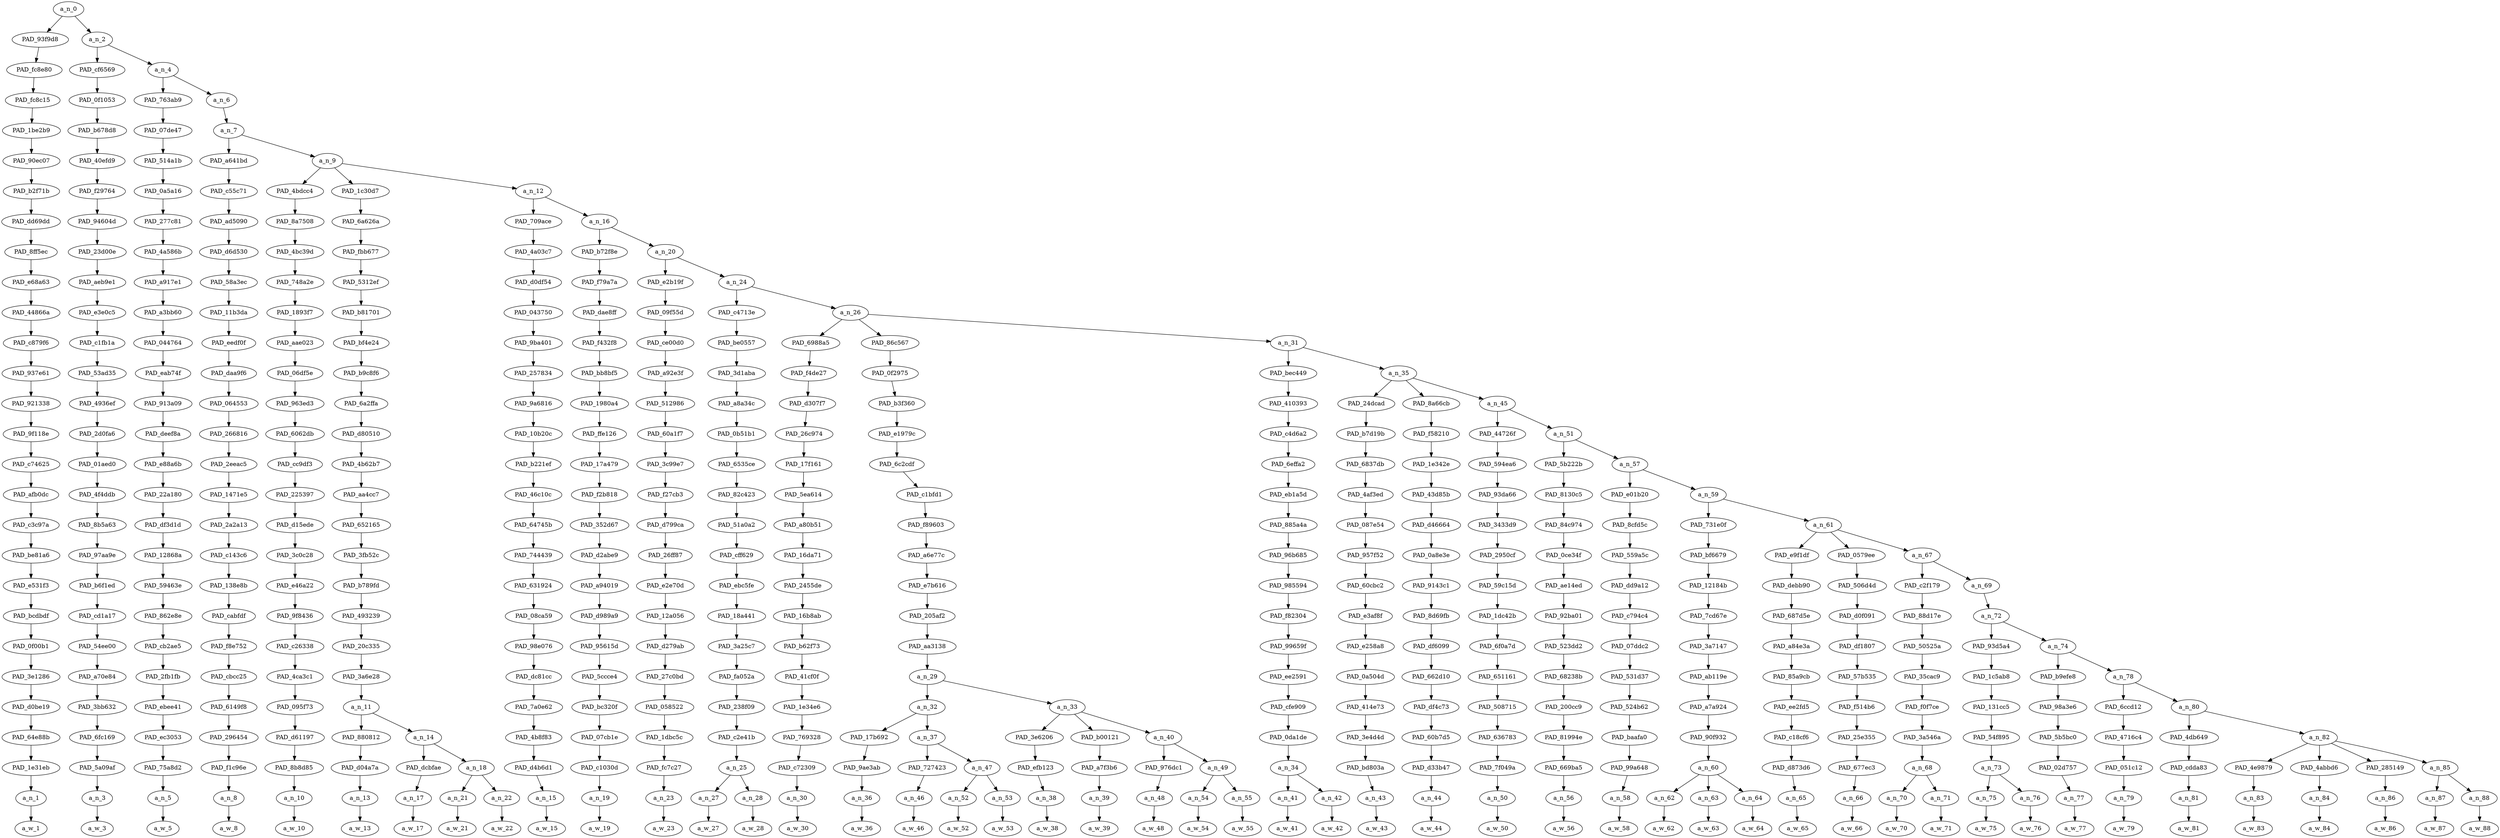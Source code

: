strict digraph "" {
	a_n_0	[div_dir=1,
		index=0,
		level=27,
		pos="1.11263797312607,27!",
		text_span="[0, 1, 2, 3, 4, 5, 6, 7, 8, 9, 10, 11, 12, 13, 14, 15, 16, 17, 18, 19, 20, 21, 22, 23, 24, 25, 26, 27, 28, 29, 30, 31, 32, 33, 34, \
35, 36, 37, 38, 39, 40, 41, 42, 43, 44, 45, 46, 47]",
		value=1.00000000];
	PAD_93f9d8	[div_dir=1,
		index=0,
		level=26,
		pos="0.0,26!",
		text_span="[0]",
		value=0.03476065];
	a_n_0 -> PAD_93f9d8;
	a_n_2	[div_dir=1,
		index=1,
		level=26,
		pos="2.22527594625214,26!",
		text_span="[1, 2, 3, 4, 5, 6, 7, 8, 9, 10, 11, 12, 13, 14, 15, 16, 17, 18, 19, 20, 21, 22, 23, 24, 25, 26, 27, 28, 29, 30, 31, 32, 33, 34, \
35, 36, 37, 38, 39, 40, 41, 42, 43, 44, 45, 46, 47]",
		value=0.96492870];
	a_n_0 -> a_n_2;
	PAD_fc8e80	[div_dir=1,
		index=0,
		level=25,
		pos="0.0,25!",
		text_span="[0]",
		value=0.03476065];
	PAD_93f9d8 -> PAD_fc8e80;
	PAD_fc8c15	[div_dir=1,
		index=0,
		level=24,
		pos="0.0,24!",
		text_span="[0]",
		value=0.03476065];
	PAD_fc8e80 -> PAD_fc8c15;
	PAD_1be2b9	[div_dir=1,
		index=0,
		level=23,
		pos="0.0,23!",
		text_span="[0]",
		value=0.03476065];
	PAD_fc8c15 -> PAD_1be2b9;
	PAD_90ec07	[div_dir=1,
		index=0,
		level=22,
		pos="0.0,22!",
		text_span="[0]",
		value=0.03476065];
	PAD_1be2b9 -> PAD_90ec07;
	PAD_b2f71b	[div_dir=1,
		index=0,
		level=21,
		pos="0.0,21!",
		text_span="[0]",
		value=0.03476065];
	PAD_90ec07 -> PAD_b2f71b;
	PAD_dd69dd	[div_dir=1,
		index=0,
		level=20,
		pos="0.0,20!",
		text_span="[0]",
		value=0.03476065];
	PAD_b2f71b -> PAD_dd69dd;
	PAD_8ff5ec	[div_dir=1,
		index=0,
		level=19,
		pos="0.0,19!",
		text_span="[0]",
		value=0.03476065];
	PAD_dd69dd -> PAD_8ff5ec;
	PAD_e68a63	[div_dir=1,
		index=0,
		level=18,
		pos="0.0,18!",
		text_span="[0]",
		value=0.03476065];
	PAD_8ff5ec -> PAD_e68a63;
	PAD_44866a	[div_dir=1,
		index=0,
		level=17,
		pos="0.0,17!",
		text_span="[0]",
		value=0.03476065];
	PAD_e68a63 -> PAD_44866a;
	PAD_c879f6	[div_dir=1,
		index=0,
		level=16,
		pos="0.0,16!",
		text_span="[0]",
		value=0.03476065];
	PAD_44866a -> PAD_c879f6;
	PAD_937e61	[div_dir=1,
		index=0,
		level=15,
		pos="0.0,15!",
		text_span="[0]",
		value=0.03476065];
	PAD_c879f6 -> PAD_937e61;
	PAD_921338	[div_dir=1,
		index=0,
		level=14,
		pos="0.0,14!",
		text_span="[0]",
		value=0.03476065];
	PAD_937e61 -> PAD_921338;
	PAD_9f118e	[div_dir=1,
		index=0,
		level=13,
		pos="0.0,13!",
		text_span="[0]",
		value=0.03476065];
	PAD_921338 -> PAD_9f118e;
	PAD_c74625	[div_dir=1,
		index=0,
		level=12,
		pos="0.0,12!",
		text_span="[0]",
		value=0.03476065];
	PAD_9f118e -> PAD_c74625;
	PAD_afb0dc	[div_dir=1,
		index=0,
		level=11,
		pos="0.0,11!",
		text_span="[0]",
		value=0.03476065];
	PAD_c74625 -> PAD_afb0dc;
	PAD_c3c97a	[div_dir=1,
		index=0,
		level=10,
		pos="0.0,10!",
		text_span="[0]",
		value=0.03476065];
	PAD_afb0dc -> PAD_c3c97a;
	PAD_be81a6	[div_dir=1,
		index=0,
		level=9,
		pos="0.0,9!",
		text_span="[0]",
		value=0.03476065];
	PAD_c3c97a -> PAD_be81a6;
	PAD_e531f3	[div_dir=1,
		index=0,
		level=8,
		pos="0.0,8!",
		text_span="[0]",
		value=0.03476065];
	PAD_be81a6 -> PAD_e531f3;
	PAD_bcdbdf	[div_dir=1,
		index=0,
		level=7,
		pos="0.0,7!",
		text_span="[0]",
		value=0.03476065];
	PAD_e531f3 -> PAD_bcdbdf;
	PAD_0f00b1	[div_dir=1,
		index=0,
		level=6,
		pos="0.0,6!",
		text_span="[0]",
		value=0.03476065];
	PAD_bcdbdf -> PAD_0f00b1;
	PAD_3e1286	[div_dir=1,
		index=0,
		level=5,
		pos="0.0,5!",
		text_span="[0]",
		value=0.03476065];
	PAD_0f00b1 -> PAD_3e1286;
	PAD_d0be19	[div_dir=1,
		index=0,
		level=4,
		pos="0.0,4!",
		text_span="[0]",
		value=0.03476065];
	PAD_3e1286 -> PAD_d0be19;
	PAD_64e88b	[div_dir=1,
		index=0,
		level=3,
		pos="0.0,3!",
		text_span="[0]",
		value=0.03476065];
	PAD_d0be19 -> PAD_64e88b;
	PAD_1e31eb	[div_dir=1,
		index=0,
		level=2,
		pos="0.0,2!",
		text_span="[0]",
		value=0.03476065];
	PAD_64e88b -> PAD_1e31eb;
	a_n_1	[div_dir=1,
		index=0,
		level=1,
		pos="0.0,1!",
		text_span="[0]",
		value=0.03476065];
	PAD_1e31eb -> a_n_1;
	a_w_1	[div_dir=0,
		index=0,
		level=0,
		pos="0,0!",
		text_span="[0]",
		value=america];
	a_n_1 -> a_w_1;
	PAD_cf6569	[div_dir=1,
		index=1,
		level=25,
		pos="1.0,25!",
		text_span="[1]",
		value=0.01423311];
	a_n_2 -> PAD_cf6569;
	a_n_4	[div_dir=1,
		index=2,
		level=25,
		pos="3.45055189250428,25!",
		text_span="[2, 3, 4, 5, 6, 7, 8, 9, 10, 11, 12, 13, 14, 15, 16, 17, 18, 19, 20, 21, 22, 23, 24, 25, 26, 27, 28, 29, 30, 31, 32, 33, 34, 35, \
36, 37, 38, 39, 40, 41, 42, 43, 44, 45, 46, 47]",
		value=0.95042681];
	a_n_2 -> a_n_4;
	PAD_0f1053	[div_dir=1,
		index=1,
		level=24,
		pos="1.0,24!",
		text_span="[1]",
		value=0.01423311];
	PAD_cf6569 -> PAD_0f1053;
	PAD_b678d8	[div_dir=1,
		index=1,
		level=23,
		pos="1.0,23!",
		text_span="[1]",
		value=0.01423311];
	PAD_0f1053 -> PAD_b678d8;
	PAD_40efd9	[div_dir=1,
		index=1,
		level=22,
		pos="1.0,22!",
		text_span="[1]",
		value=0.01423311];
	PAD_b678d8 -> PAD_40efd9;
	PAD_f29764	[div_dir=1,
		index=1,
		level=21,
		pos="1.0,21!",
		text_span="[1]",
		value=0.01423311];
	PAD_40efd9 -> PAD_f29764;
	PAD_94604d	[div_dir=1,
		index=1,
		level=20,
		pos="1.0,20!",
		text_span="[1]",
		value=0.01423311];
	PAD_f29764 -> PAD_94604d;
	PAD_23d00e	[div_dir=1,
		index=1,
		level=19,
		pos="1.0,19!",
		text_span="[1]",
		value=0.01423311];
	PAD_94604d -> PAD_23d00e;
	PAD_aeb9e1	[div_dir=1,
		index=1,
		level=18,
		pos="1.0,18!",
		text_span="[1]",
		value=0.01423311];
	PAD_23d00e -> PAD_aeb9e1;
	PAD_e3e0c5	[div_dir=1,
		index=1,
		level=17,
		pos="1.0,17!",
		text_span="[1]",
		value=0.01423311];
	PAD_aeb9e1 -> PAD_e3e0c5;
	PAD_c1fb1a	[div_dir=1,
		index=1,
		level=16,
		pos="1.0,16!",
		text_span="[1]",
		value=0.01423311];
	PAD_e3e0c5 -> PAD_c1fb1a;
	PAD_53ad35	[div_dir=1,
		index=1,
		level=15,
		pos="1.0,15!",
		text_span="[1]",
		value=0.01423311];
	PAD_c1fb1a -> PAD_53ad35;
	PAD_4936ef	[div_dir=1,
		index=1,
		level=14,
		pos="1.0,14!",
		text_span="[1]",
		value=0.01423311];
	PAD_53ad35 -> PAD_4936ef;
	PAD_2d0fa6	[div_dir=1,
		index=1,
		level=13,
		pos="1.0,13!",
		text_span="[1]",
		value=0.01423311];
	PAD_4936ef -> PAD_2d0fa6;
	PAD_01aed0	[div_dir=1,
		index=1,
		level=12,
		pos="1.0,12!",
		text_span="[1]",
		value=0.01423311];
	PAD_2d0fa6 -> PAD_01aed0;
	PAD_4f4ddb	[div_dir=1,
		index=1,
		level=11,
		pos="1.0,11!",
		text_span="[1]",
		value=0.01423311];
	PAD_01aed0 -> PAD_4f4ddb;
	PAD_8b5a63	[div_dir=1,
		index=1,
		level=10,
		pos="1.0,10!",
		text_span="[1]",
		value=0.01423311];
	PAD_4f4ddb -> PAD_8b5a63;
	PAD_97aa9e	[div_dir=1,
		index=1,
		level=9,
		pos="1.0,9!",
		text_span="[1]",
		value=0.01423311];
	PAD_8b5a63 -> PAD_97aa9e;
	PAD_b6f1ed	[div_dir=1,
		index=1,
		level=8,
		pos="1.0,8!",
		text_span="[1]",
		value=0.01423311];
	PAD_97aa9e -> PAD_b6f1ed;
	PAD_cd1a17	[div_dir=1,
		index=1,
		level=7,
		pos="1.0,7!",
		text_span="[1]",
		value=0.01423311];
	PAD_b6f1ed -> PAD_cd1a17;
	PAD_54ee00	[div_dir=1,
		index=1,
		level=6,
		pos="1.0,6!",
		text_span="[1]",
		value=0.01423311];
	PAD_cd1a17 -> PAD_54ee00;
	PAD_a70e84	[div_dir=1,
		index=1,
		level=5,
		pos="1.0,5!",
		text_span="[1]",
		value=0.01423311];
	PAD_54ee00 -> PAD_a70e84;
	PAD_3bb632	[div_dir=1,
		index=1,
		level=4,
		pos="1.0,4!",
		text_span="[1]",
		value=0.01423311];
	PAD_a70e84 -> PAD_3bb632;
	PAD_6fc169	[div_dir=1,
		index=1,
		level=3,
		pos="1.0,3!",
		text_span="[1]",
		value=0.01423311];
	PAD_3bb632 -> PAD_6fc169;
	PAD_5a09af	[div_dir=1,
		index=1,
		level=2,
		pos="1.0,2!",
		text_span="[1]",
		value=0.01423311];
	PAD_6fc169 -> PAD_5a09af;
	a_n_3	[div_dir=1,
		index=1,
		level=1,
		pos="1.0,1!",
		text_span="[1]",
		value=0.01423311];
	PAD_5a09af -> a_n_3;
	a_w_3	[div_dir=0,
		index=1,
		level=0,
		pos="1,0!",
		text_span="[1]",
		value=is];
	a_n_3 -> a_w_3;
	PAD_763ab9	[div_dir=-1,
		index=2,
		level=24,
		pos="2.0,24!",
		text_span="[2]",
		value=0.01492773];
	a_n_4 -> PAD_763ab9;
	a_n_6	[div_dir=1,
		index=3,
		level=24,
		pos="4.90110378500856,24!",
		text_span="[3, 4, 5, 6, 7, 8, 9, 10, 11, 12, 13, 14, 15, 16, 17, 18, 19, 20, 21, 22, 23, 24, 25, 26, 27, 28, 29, 30, 31, 32, 33, 34, 35, 36, \
37, 38, 39, 40, 41, 42, 43, 44, 45, 46, 47]",
		value=0.93522970];
	a_n_4 -> a_n_6;
	PAD_07de47	[div_dir=-1,
		index=2,
		level=23,
		pos="2.0,23!",
		text_span="[2]",
		value=0.01492773];
	PAD_763ab9 -> PAD_07de47;
	PAD_514a1b	[div_dir=-1,
		index=2,
		level=22,
		pos="2.0,22!",
		text_span="[2]",
		value=0.01492773];
	PAD_07de47 -> PAD_514a1b;
	PAD_0a5a16	[div_dir=-1,
		index=2,
		level=21,
		pos="2.0,21!",
		text_span="[2]",
		value=0.01492773];
	PAD_514a1b -> PAD_0a5a16;
	PAD_277c81	[div_dir=-1,
		index=2,
		level=20,
		pos="2.0,20!",
		text_span="[2]",
		value=0.01492773];
	PAD_0a5a16 -> PAD_277c81;
	PAD_4a586b	[div_dir=-1,
		index=2,
		level=19,
		pos="2.0,19!",
		text_span="[2]",
		value=0.01492773];
	PAD_277c81 -> PAD_4a586b;
	PAD_a917e1	[div_dir=-1,
		index=2,
		level=18,
		pos="2.0,18!",
		text_span="[2]",
		value=0.01492773];
	PAD_4a586b -> PAD_a917e1;
	PAD_a3bb60	[div_dir=-1,
		index=2,
		level=17,
		pos="2.0,17!",
		text_span="[2]",
		value=0.01492773];
	PAD_a917e1 -> PAD_a3bb60;
	PAD_044764	[div_dir=-1,
		index=2,
		level=16,
		pos="2.0,16!",
		text_span="[2]",
		value=0.01492773];
	PAD_a3bb60 -> PAD_044764;
	PAD_eab74f	[div_dir=-1,
		index=2,
		level=15,
		pos="2.0,15!",
		text_span="[2]",
		value=0.01492773];
	PAD_044764 -> PAD_eab74f;
	PAD_913a09	[div_dir=-1,
		index=2,
		level=14,
		pos="2.0,14!",
		text_span="[2]",
		value=0.01492773];
	PAD_eab74f -> PAD_913a09;
	PAD_deef8a	[div_dir=-1,
		index=2,
		level=13,
		pos="2.0,13!",
		text_span="[2]",
		value=0.01492773];
	PAD_913a09 -> PAD_deef8a;
	PAD_e88a6b	[div_dir=-1,
		index=2,
		level=12,
		pos="2.0,12!",
		text_span="[2]",
		value=0.01492773];
	PAD_deef8a -> PAD_e88a6b;
	PAD_22a180	[div_dir=-1,
		index=2,
		level=11,
		pos="2.0,11!",
		text_span="[2]",
		value=0.01492773];
	PAD_e88a6b -> PAD_22a180;
	PAD_df3d1d	[div_dir=-1,
		index=2,
		level=10,
		pos="2.0,10!",
		text_span="[2]",
		value=0.01492773];
	PAD_22a180 -> PAD_df3d1d;
	PAD_12868a	[div_dir=-1,
		index=2,
		level=9,
		pos="2.0,9!",
		text_span="[2]",
		value=0.01492773];
	PAD_df3d1d -> PAD_12868a;
	PAD_59463e	[div_dir=-1,
		index=2,
		level=8,
		pos="2.0,8!",
		text_span="[2]",
		value=0.01492773];
	PAD_12868a -> PAD_59463e;
	PAD_862e8e	[div_dir=-1,
		index=2,
		level=7,
		pos="2.0,7!",
		text_span="[2]",
		value=0.01492773];
	PAD_59463e -> PAD_862e8e;
	PAD_cb2ae5	[div_dir=-1,
		index=2,
		level=6,
		pos="2.0,6!",
		text_span="[2]",
		value=0.01492773];
	PAD_862e8e -> PAD_cb2ae5;
	PAD_2fb1fb	[div_dir=-1,
		index=2,
		level=5,
		pos="2.0,5!",
		text_span="[2]",
		value=0.01492773];
	PAD_cb2ae5 -> PAD_2fb1fb;
	PAD_ebee41	[div_dir=-1,
		index=2,
		level=4,
		pos="2.0,4!",
		text_span="[2]",
		value=0.01492773];
	PAD_2fb1fb -> PAD_ebee41;
	PAD_ec3053	[div_dir=-1,
		index=2,
		level=3,
		pos="2.0,3!",
		text_span="[2]",
		value=0.01492773];
	PAD_ebee41 -> PAD_ec3053;
	PAD_75a8d2	[div_dir=-1,
		index=2,
		level=2,
		pos="2.0,2!",
		text_span="[2]",
		value=0.01492773];
	PAD_ec3053 -> PAD_75a8d2;
	a_n_5	[div_dir=-1,
		index=2,
		level=1,
		pos="2.0,1!",
		text_span="[2]",
		value=0.01492773];
	PAD_75a8d2 -> a_n_5;
	a_w_5	[div_dir=0,
		index=2,
		level=0,
		pos="2,0!",
		text_span="[2]",
		value=supposed];
	a_n_5 -> a_w_5;
	a_n_7	[div_dir=1,
		index=3,
		level=23,
		pos="4.90110378500856,23!",
		text_span="[3, 4, 5, 6, 7, 8, 9, 10, 11, 12, 13, 14, 15, 16, 17, 18, 19, 20, 21, 22, 23, 24, 25, 26, 27, 28, 29, 30, 31, 32, 33, 34, 35, 36, \
37, 38, 39, 40, 41, 42, 43, 44, 45, 46, 47]",
		value=0.93495110];
	a_n_6 -> a_n_7;
	PAD_a641bd	[div_dir=-1,
		index=3,
		level=22,
		pos="3.0,22!",
		text_span="[3]",
		value=0.01100665];
	a_n_7 -> PAD_a641bd;
	a_n_9	[div_dir=1,
		index=4,
		level=22,
		pos="6.80220757001712,22!",
		text_span="[4, 5, 6, 7, 8, 9, 10, 11, 12, 13, 14, 15, 16, 17, 18, 19, 20, 21, 22, 23, 24, 25, 26, 27, 28, 29, 30, 31, 32, 33, 34, 35, 36, 37, \
38, 39, 40, 41, 42, 43, 44, 45, 46, 47]",
		value=0.92366585];
	a_n_7 -> a_n_9;
	PAD_c55c71	[div_dir=-1,
		index=3,
		level=21,
		pos="3.0,21!",
		text_span="[3]",
		value=0.01100665];
	PAD_a641bd -> PAD_c55c71;
	PAD_ad5090	[div_dir=-1,
		index=3,
		level=20,
		pos="3.0,20!",
		text_span="[3]",
		value=0.01100665];
	PAD_c55c71 -> PAD_ad5090;
	PAD_d6d530	[div_dir=-1,
		index=3,
		level=19,
		pos="3.0,19!",
		text_span="[3]",
		value=0.01100665];
	PAD_ad5090 -> PAD_d6d530;
	PAD_58a3ec	[div_dir=-1,
		index=3,
		level=18,
		pos="3.0,18!",
		text_span="[3]",
		value=0.01100665];
	PAD_d6d530 -> PAD_58a3ec;
	PAD_11b3da	[div_dir=-1,
		index=3,
		level=17,
		pos="3.0,17!",
		text_span="[3]",
		value=0.01100665];
	PAD_58a3ec -> PAD_11b3da;
	PAD_eedf0f	[div_dir=-1,
		index=3,
		level=16,
		pos="3.0,16!",
		text_span="[3]",
		value=0.01100665];
	PAD_11b3da -> PAD_eedf0f;
	PAD_daa9f6	[div_dir=-1,
		index=3,
		level=15,
		pos="3.0,15!",
		text_span="[3]",
		value=0.01100665];
	PAD_eedf0f -> PAD_daa9f6;
	PAD_064553	[div_dir=-1,
		index=3,
		level=14,
		pos="3.0,14!",
		text_span="[3]",
		value=0.01100665];
	PAD_daa9f6 -> PAD_064553;
	PAD_266816	[div_dir=-1,
		index=3,
		level=13,
		pos="3.0,13!",
		text_span="[3]",
		value=0.01100665];
	PAD_064553 -> PAD_266816;
	PAD_2eeac5	[div_dir=-1,
		index=3,
		level=12,
		pos="3.0,12!",
		text_span="[3]",
		value=0.01100665];
	PAD_266816 -> PAD_2eeac5;
	PAD_1471e5	[div_dir=-1,
		index=3,
		level=11,
		pos="3.0,11!",
		text_span="[3]",
		value=0.01100665];
	PAD_2eeac5 -> PAD_1471e5;
	PAD_2a2a13	[div_dir=-1,
		index=3,
		level=10,
		pos="3.0,10!",
		text_span="[3]",
		value=0.01100665];
	PAD_1471e5 -> PAD_2a2a13;
	PAD_c143c6	[div_dir=-1,
		index=3,
		level=9,
		pos="3.0,9!",
		text_span="[3]",
		value=0.01100665];
	PAD_2a2a13 -> PAD_c143c6;
	PAD_138e8b	[div_dir=-1,
		index=3,
		level=8,
		pos="3.0,8!",
		text_span="[3]",
		value=0.01100665];
	PAD_c143c6 -> PAD_138e8b;
	PAD_cabfdf	[div_dir=-1,
		index=3,
		level=7,
		pos="3.0,7!",
		text_span="[3]",
		value=0.01100665];
	PAD_138e8b -> PAD_cabfdf;
	PAD_f8e752	[div_dir=-1,
		index=3,
		level=6,
		pos="3.0,6!",
		text_span="[3]",
		value=0.01100665];
	PAD_cabfdf -> PAD_f8e752;
	PAD_cbcc25	[div_dir=-1,
		index=3,
		level=5,
		pos="3.0,5!",
		text_span="[3]",
		value=0.01100665];
	PAD_f8e752 -> PAD_cbcc25;
	PAD_6149f8	[div_dir=-1,
		index=3,
		level=4,
		pos="3.0,4!",
		text_span="[3]",
		value=0.01100665];
	PAD_cbcc25 -> PAD_6149f8;
	PAD_296454	[div_dir=-1,
		index=3,
		level=3,
		pos="3.0,3!",
		text_span="[3]",
		value=0.01100665];
	PAD_6149f8 -> PAD_296454;
	PAD_f1c96e	[div_dir=-1,
		index=3,
		level=2,
		pos="3.0,2!",
		text_span="[3]",
		value=0.01100665];
	PAD_296454 -> PAD_f1c96e;
	a_n_8	[div_dir=-1,
		index=3,
		level=1,
		pos="3.0,1!",
		text_span="[3]",
		value=0.01100665];
	PAD_f1c96e -> a_n_8;
	a_w_8	[div_dir=0,
		index=3,
		level=0,
		pos="3,0!",
		text_span="[3]",
		value=to];
	a_n_8 -> a_w_8;
	PAD_4bdcc4	[div_dir=1,
		index=4,
		level=21,
		pos="4.0,21!",
		text_span="[4]",
		value=0.01073144];
	a_n_9 -> PAD_4bdcc4;
	PAD_1c30d7	[div_dir=1,
		index=5,
		level=21,
		pos="5.875,21!",
		text_span="[5, 6, 7, 8]",
		value=0.09594863];
	a_n_9 -> PAD_1c30d7;
	a_n_12	[div_dir=1,
		index=6,
		level=21,
		pos="10.531622710051359,21!",
		text_span="[9, 10, 11, 12, 13, 14, 15, 16, 17, 18, 19, 20, 21, 22, 23, 24, 25, 26, 27, 28, 29, 30, 31, 32, 33, 34, 35, 36, 37, 38, 39, 40, \
41, 42, 43, 44, 45, 46, 47]",
		value=0.81670426];
	a_n_9 -> a_n_12;
	PAD_8a7508	[div_dir=1,
		index=4,
		level=20,
		pos="4.0,20!",
		text_span="[4]",
		value=0.01073144];
	PAD_4bdcc4 -> PAD_8a7508;
	PAD_4bc39d	[div_dir=1,
		index=4,
		level=19,
		pos="4.0,19!",
		text_span="[4]",
		value=0.01073144];
	PAD_8a7508 -> PAD_4bc39d;
	PAD_748a2e	[div_dir=1,
		index=4,
		level=18,
		pos="4.0,18!",
		text_span="[4]",
		value=0.01073144];
	PAD_4bc39d -> PAD_748a2e;
	PAD_1893f7	[div_dir=1,
		index=4,
		level=17,
		pos="4.0,17!",
		text_span="[4]",
		value=0.01073144];
	PAD_748a2e -> PAD_1893f7;
	PAD_aae023	[div_dir=1,
		index=4,
		level=16,
		pos="4.0,16!",
		text_span="[4]",
		value=0.01073144];
	PAD_1893f7 -> PAD_aae023;
	PAD_06df5e	[div_dir=1,
		index=4,
		level=15,
		pos="4.0,15!",
		text_span="[4]",
		value=0.01073144];
	PAD_aae023 -> PAD_06df5e;
	PAD_963ed3	[div_dir=1,
		index=4,
		level=14,
		pos="4.0,14!",
		text_span="[4]",
		value=0.01073144];
	PAD_06df5e -> PAD_963ed3;
	PAD_6062db	[div_dir=1,
		index=4,
		level=13,
		pos="4.0,13!",
		text_span="[4]",
		value=0.01073144];
	PAD_963ed3 -> PAD_6062db;
	PAD_cc9df3	[div_dir=1,
		index=4,
		level=12,
		pos="4.0,12!",
		text_span="[4]",
		value=0.01073144];
	PAD_6062db -> PAD_cc9df3;
	PAD_225397	[div_dir=1,
		index=4,
		level=11,
		pos="4.0,11!",
		text_span="[4]",
		value=0.01073144];
	PAD_cc9df3 -> PAD_225397;
	PAD_d15ede	[div_dir=1,
		index=4,
		level=10,
		pos="4.0,10!",
		text_span="[4]",
		value=0.01073144];
	PAD_225397 -> PAD_d15ede;
	PAD_3c0c28	[div_dir=1,
		index=4,
		level=9,
		pos="4.0,9!",
		text_span="[4]",
		value=0.01073144];
	PAD_d15ede -> PAD_3c0c28;
	PAD_e46a22	[div_dir=1,
		index=4,
		level=8,
		pos="4.0,8!",
		text_span="[4]",
		value=0.01073144];
	PAD_3c0c28 -> PAD_e46a22;
	PAD_9f8436	[div_dir=1,
		index=4,
		level=7,
		pos="4.0,7!",
		text_span="[4]",
		value=0.01073144];
	PAD_e46a22 -> PAD_9f8436;
	PAD_c26338	[div_dir=1,
		index=4,
		level=6,
		pos="4.0,6!",
		text_span="[4]",
		value=0.01073144];
	PAD_9f8436 -> PAD_c26338;
	PAD_4ca3c1	[div_dir=1,
		index=4,
		level=5,
		pos="4.0,5!",
		text_span="[4]",
		value=0.01073144];
	PAD_c26338 -> PAD_4ca3c1;
	PAD_095f73	[div_dir=1,
		index=4,
		level=4,
		pos="4.0,4!",
		text_span="[4]",
		value=0.01073144];
	PAD_4ca3c1 -> PAD_095f73;
	PAD_d61197	[div_dir=1,
		index=4,
		level=3,
		pos="4.0,3!",
		text_span="[4]",
		value=0.01073144];
	PAD_095f73 -> PAD_d61197;
	PAD_8b8d85	[div_dir=1,
		index=4,
		level=2,
		pos="4.0,2!",
		text_span="[4]",
		value=0.01073144];
	PAD_d61197 -> PAD_8b8d85;
	a_n_10	[div_dir=1,
		index=4,
		level=1,
		pos="4.0,1!",
		text_span="[4]",
		value=0.01073144];
	PAD_8b8d85 -> a_n_10;
	a_w_10	[div_dir=0,
		index=4,
		level=0,
		pos="4,0!",
		text_span="[4]",
		value=be];
	a_n_10 -> a_w_10;
	PAD_6a626a	[div_dir=1,
		index=5,
		level=20,
		pos="5.875,20!",
		text_span="[5, 6, 7, 8]",
		value=0.09594863];
	PAD_1c30d7 -> PAD_6a626a;
	PAD_fbb677	[div_dir=1,
		index=5,
		level=19,
		pos="5.875,19!",
		text_span="[5, 6, 7, 8]",
		value=0.09594863];
	PAD_6a626a -> PAD_fbb677;
	PAD_5312ef	[div_dir=1,
		index=5,
		level=18,
		pos="5.875,18!",
		text_span="[5, 6, 7, 8]",
		value=0.09594863];
	PAD_fbb677 -> PAD_5312ef;
	PAD_b81701	[div_dir=1,
		index=5,
		level=17,
		pos="5.875,17!",
		text_span="[5, 6, 7, 8]",
		value=0.09594863];
	PAD_5312ef -> PAD_b81701;
	PAD_bf4e24	[div_dir=1,
		index=5,
		level=16,
		pos="5.875,16!",
		text_span="[5, 6, 7, 8]",
		value=0.09594863];
	PAD_b81701 -> PAD_bf4e24;
	PAD_b9c8f6	[div_dir=1,
		index=5,
		level=15,
		pos="5.875,15!",
		text_span="[5, 6, 7, 8]",
		value=0.09594863];
	PAD_bf4e24 -> PAD_b9c8f6;
	PAD_6a2ffa	[div_dir=1,
		index=5,
		level=14,
		pos="5.875,14!",
		text_span="[5, 6, 7, 8]",
		value=0.09594863];
	PAD_b9c8f6 -> PAD_6a2ffa;
	PAD_d80510	[div_dir=1,
		index=5,
		level=13,
		pos="5.875,13!",
		text_span="[5, 6, 7, 8]",
		value=0.09594863];
	PAD_6a2ffa -> PAD_d80510;
	PAD_4b62b7	[div_dir=1,
		index=5,
		level=12,
		pos="5.875,12!",
		text_span="[5, 6, 7, 8]",
		value=0.09594863];
	PAD_d80510 -> PAD_4b62b7;
	PAD_aa4cc7	[div_dir=1,
		index=5,
		level=11,
		pos="5.875,11!",
		text_span="[5, 6, 7, 8]",
		value=0.09594863];
	PAD_4b62b7 -> PAD_aa4cc7;
	PAD_652165	[div_dir=1,
		index=5,
		level=10,
		pos="5.875,10!",
		text_span="[5, 6, 7, 8]",
		value=0.09594863];
	PAD_aa4cc7 -> PAD_652165;
	PAD_3fb52c	[div_dir=1,
		index=5,
		level=9,
		pos="5.875,9!",
		text_span="[5, 6, 7, 8]",
		value=0.09594863];
	PAD_652165 -> PAD_3fb52c;
	PAD_b789fd	[div_dir=1,
		index=5,
		level=8,
		pos="5.875,8!",
		text_span="[5, 6, 7, 8]",
		value=0.09594863];
	PAD_3fb52c -> PAD_b789fd;
	PAD_493239	[div_dir=1,
		index=5,
		level=7,
		pos="5.875,7!",
		text_span="[5, 6, 7, 8]",
		value=0.09594863];
	PAD_b789fd -> PAD_493239;
	PAD_20c335	[div_dir=1,
		index=5,
		level=6,
		pos="5.875,6!",
		text_span="[5, 6, 7, 8]",
		value=0.09594863];
	PAD_493239 -> PAD_20c335;
	PAD_3a6e28	[div_dir=1,
		index=5,
		level=5,
		pos="5.875,5!",
		text_span="[5, 6, 7, 8]",
		value=0.09594863];
	PAD_20c335 -> PAD_3a6e28;
	a_n_11	[div_dir=1,
		index=5,
		level=4,
		pos="5.875,4!",
		text_span="[5, 6, 7, 8]",
		value=0.09594863];
	PAD_3a6e28 -> a_n_11;
	PAD_880812	[div_dir=1,
		index=5,
		level=3,
		pos="5.0,3!",
		text_span="[5]",
		value=0.02226873];
	a_n_11 -> PAD_880812;
	a_n_14	[div_dir=1,
		index=6,
		level=3,
		pos="6.75,3!",
		text_span="[6, 7, 8]",
		value=0.07355541];
	a_n_11 -> a_n_14;
	PAD_d04a7a	[div_dir=1,
		index=5,
		level=2,
		pos="5.0,2!",
		text_span="[5]",
		value=0.02226873];
	PAD_880812 -> PAD_d04a7a;
	a_n_13	[div_dir=1,
		index=5,
		level=1,
		pos="5.0,1!",
		text_span="[5]",
		value=0.02226873];
	PAD_d04a7a -> a_n_13;
	a_w_13	[div_dir=0,
		index=5,
		level=0,
		pos="5,0!",
		text_span="[5]",
		value=home];
	a_n_13 -> a_w_13;
	PAD_dcbfae	[div_dir=1,
		index=6,
		level=2,
		pos="6.0,2!",
		text_span="[6]",
		value=0.01360089];
	a_n_14 -> PAD_dcbfae;
	a_n_18	[div_dir=-1,
		index=7,
		level=2,
		pos="7.5,2!",
		text_span="[7, 8]",
		value=0.05991823];
	a_n_14 -> a_n_18;
	a_n_17	[div_dir=1,
		index=6,
		level=1,
		pos="6.0,1!",
		text_span="[6]",
		value=0.01360089];
	PAD_dcbfae -> a_n_17;
	a_w_17	[div_dir=0,
		index=6,
		level=0,
		pos="6,0!",
		text_span="[6]",
		value=to1];
	a_n_17 -> a_w_17;
	a_n_21	[div_dir=1,
		index=7,
		level=1,
		pos="7.0,1!",
		text_span="[7]",
		value=0.02600312];
	a_n_18 -> a_n_21;
	a_n_22	[div_dir=-1,
		index=8,
		level=1,
		pos="8.0,1!",
		text_span="[8]",
		value=0.03388625];
	a_n_18 -> a_n_22;
	a_w_21	[div_dir=0,
		index=7,
		level=0,
		pos="7,0!",
		text_span="[7]",
		value=free];
	a_n_21 -> a_w_21;
	a_w_22	[div_dir=0,
		index=8,
		level=0,
		pos="8,0!",
		text_span="[8]",
		value=speech];
	a_n_22 -> a_w_22;
	PAD_709ace	[div_dir=1,
		index=6,
		level=20,
		pos="9.0,20!",
		text_span="[9]",
		value=0.02178613];
	a_n_12 -> PAD_709ace;
	a_n_16	[div_dir=1,
		index=7,
		level=20,
		pos="12.063245420102719,20!",
		text_span="[10, 11, 12, 13, 14, 15, 16, 17, 18, 19, 20, 21, 22, 23, 24, 25, 26, 27, 28, 29, 30, 31, 32, 33, 34, 35, 36, 37, 38, 39, 40, 41, \
42, 43, 44, 45, 46, 47]",
		value=0.79466362];
	a_n_12 -> a_n_16;
	PAD_4a03c7	[div_dir=1,
		index=6,
		level=19,
		pos="9.0,19!",
		text_span="[9]",
		value=0.02178613];
	PAD_709ace -> PAD_4a03c7;
	PAD_d0df54	[div_dir=1,
		index=6,
		level=18,
		pos="9.0,18!",
		text_span="[9]",
		value=0.02178613];
	PAD_4a03c7 -> PAD_d0df54;
	PAD_043750	[div_dir=1,
		index=6,
		level=17,
		pos="9.0,17!",
		text_span="[9]",
		value=0.02178613];
	PAD_d0df54 -> PAD_043750;
	PAD_9ba401	[div_dir=1,
		index=6,
		level=16,
		pos="9.0,16!",
		text_span="[9]",
		value=0.02178613];
	PAD_043750 -> PAD_9ba401;
	PAD_257834	[div_dir=1,
		index=6,
		level=15,
		pos="9.0,15!",
		text_span="[9]",
		value=0.02178613];
	PAD_9ba401 -> PAD_257834;
	PAD_9a6816	[div_dir=1,
		index=6,
		level=14,
		pos="9.0,14!",
		text_span="[9]",
		value=0.02178613];
	PAD_257834 -> PAD_9a6816;
	PAD_10b20c	[div_dir=1,
		index=6,
		level=13,
		pos="9.0,13!",
		text_span="[9]",
		value=0.02178613];
	PAD_9a6816 -> PAD_10b20c;
	PAD_b221ef	[div_dir=1,
		index=6,
		level=12,
		pos="9.0,12!",
		text_span="[9]",
		value=0.02178613];
	PAD_10b20c -> PAD_b221ef;
	PAD_46c10c	[div_dir=1,
		index=6,
		level=11,
		pos="9.0,11!",
		text_span="[9]",
		value=0.02178613];
	PAD_b221ef -> PAD_46c10c;
	PAD_64745b	[div_dir=1,
		index=6,
		level=10,
		pos="9.0,10!",
		text_span="[9]",
		value=0.02178613];
	PAD_46c10c -> PAD_64745b;
	PAD_744439	[div_dir=1,
		index=6,
		level=9,
		pos="9.0,9!",
		text_span="[9]",
		value=0.02178613];
	PAD_64745b -> PAD_744439;
	PAD_631924	[div_dir=1,
		index=6,
		level=8,
		pos="9.0,8!",
		text_span="[9]",
		value=0.02178613];
	PAD_744439 -> PAD_631924;
	PAD_08ca59	[div_dir=1,
		index=6,
		level=7,
		pos="9.0,7!",
		text_span="[9]",
		value=0.02178613];
	PAD_631924 -> PAD_08ca59;
	PAD_98e076	[div_dir=1,
		index=6,
		level=6,
		pos="9.0,6!",
		text_span="[9]",
		value=0.02178613];
	PAD_08ca59 -> PAD_98e076;
	PAD_dc81cc	[div_dir=1,
		index=6,
		level=5,
		pos="9.0,5!",
		text_span="[9]",
		value=0.02178613];
	PAD_98e076 -> PAD_dc81cc;
	PAD_7a0e62	[div_dir=1,
		index=6,
		level=4,
		pos="9.0,4!",
		text_span="[9]",
		value=0.02178613];
	PAD_dc81cc -> PAD_7a0e62;
	PAD_4b8f83	[div_dir=1,
		index=7,
		level=3,
		pos="9.0,3!",
		text_span="[9]",
		value=0.02178613];
	PAD_7a0e62 -> PAD_4b8f83;
	PAD_d4b6d1	[div_dir=1,
		index=8,
		level=2,
		pos="9.0,2!",
		text_span="[9]",
		value=0.02178613];
	PAD_4b8f83 -> PAD_d4b6d1;
	a_n_15	[div_dir=1,
		index=9,
		level=1,
		pos="9.0,1!",
		text_span="[9]",
		value=0.02178613];
	PAD_d4b6d1 -> a_n_15;
	a_w_15	[div_dir=0,
		index=9,
		level=0,
		pos="9,0!",
		text_span="[9]",
		value=except];
	a_n_15 -> a_w_15;
	PAD_b72f8e	[div_dir=1,
		index=7,
		level=19,
		pos="10.0,19!",
		text_span="[10]",
		value=0.01059734];
	a_n_16 -> PAD_b72f8e;
	a_n_20	[div_dir=1,
		index=8,
		level=19,
		pos="14.126490840205438,19!",
		text_span="[11, 12, 13, 14, 15, 16, 17, 18, 19, 20, 21, 22, 23, 24, 25, 26, 27, 28, 29, 30, 31, 32, 33, 34, 35, 36, 37, 38, 39, 40, 41, 42, \
43, 44, 45, 46, 47]",
		value=0.78381599];
	a_n_16 -> a_n_20;
	PAD_f79a7a	[div_dir=1,
		index=7,
		level=18,
		pos="10.0,18!",
		text_span="[10]",
		value=0.01059734];
	PAD_b72f8e -> PAD_f79a7a;
	PAD_dae8ff	[div_dir=1,
		index=7,
		level=17,
		pos="10.0,17!",
		text_span="[10]",
		value=0.01059734];
	PAD_f79a7a -> PAD_dae8ff;
	PAD_f432f8	[div_dir=1,
		index=7,
		level=16,
		pos="10.0,16!",
		text_span="[10]",
		value=0.01059734];
	PAD_dae8ff -> PAD_f432f8;
	PAD_bb8bf5	[div_dir=1,
		index=7,
		level=15,
		pos="10.0,15!",
		text_span="[10]",
		value=0.01059734];
	PAD_f432f8 -> PAD_bb8bf5;
	PAD_1980a4	[div_dir=1,
		index=7,
		level=14,
		pos="10.0,14!",
		text_span="[10]",
		value=0.01059734];
	PAD_bb8bf5 -> PAD_1980a4;
	PAD_ffe126	[div_dir=1,
		index=7,
		level=13,
		pos="10.0,13!",
		text_span="[10]",
		value=0.01059734];
	PAD_1980a4 -> PAD_ffe126;
	PAD_17a479	[div_dir=1,
		index=7,
		level=12,
		pos="10.0,12!",
		text_span="[10]",
		value=0.01059734];
	PAD_ffe126 -> PAD_17a479;
	PAD_f2b818	[div_dir=1,
		index=7,
		level=11,
		pos="10.0,11!",
		text_span="[10]",
		value=0.01059734];
	PAD_17a479 -> PAD_f2b818;
	PAD_352d67	[div_dir=1,
		index=7,
		level=10,
		pos="10.0,10!",
		text_span="[10]",
		value=0.01059734];
	PAD_f2b818 -> PAD_352d67;
	PAD_d2abe9	[div_dir=1,
		index=7,
		level=9,
		pos="10.0,9!",
		text_span="[10]",
		value=0.01059734];
	PAD_352d67 -> PAD_d2abe9;
	PAD_a94019	[div_dir=1,
		index=7,
		level=8,
		pos="10.0,8!",
		text_span="[10]",
		value=0.01059734];
	PAD_d2abe9 -> PAD_a94019;
	PAD_d989a9	[div_dir=1,
		index=7,
		level=7,
		pos="10.0,7!",
		text_span="[10]",
		value=0.01059734];
	PAD_a94019 -> PAD_d989a9;
	PAD_95615d	[div_dir=1,
		index=7,
		level=6,
		pos="10.0,6!",
		text_span="[10]",
		value=0.01059734];
	PAD_d989a9 -> PAD_95615d;
	PAD_5ccce4	[div_dir=1,
		index=7,
		level=5,
		pos="10.0,5!",
		text_span="[10]",
		value=0.01059734];
	PAD_95615d -> PAD_5ccce4;
	PAD_bc320f	[div_dir=1,
		index=7,
		level=4,
		pos="10.0,4!",
		text_span="[10]",
		value=0.01059734];
	PAD_5ccce4 -> PAD_bc320f;
	PAD_07cb1e	[div_dir=1,
		index=8,
		level=3,
		pos="10.0,3!",
		text_span="[10]",
		value=0.01059734];
	PAD_bc320f -> PAD_07cb1e;
	PAD_c1030d	[div_dir=1,
		index=9,
		level=2,
		pos="10.0,2!",
		text_span="[10]",
		value=0.01059734];
	PAD_07cb1e -> PAD_c1030d;
	a_n_19	[div_dir=1,
		index=10,
		level=1,
		pos="10.0,1!",
		text_span="[10]",
		value=0.01059734];
	PAD_c1030d -> a_n_19;
	a_w_19	[div_dir=0,
		index=10,
		level=0,
		pos="10,0!",
		text_span="[10]",
		value=there];
	a_n_19 -> a_w_19;
	PAD_e2b19f	[div_dir=1,
		index=8,
		level=18,
		pos="11.0,18!",
		text_span="[11]",
		value=0.01044842];
	a_n_20 -> PAD_e2b19f;
	a_n_24	[div_dir=1,
		index=9,
		level=18,
		pos="17.252981680410876,18!",
		text_span="[12, 13, 14, 15, 16, 17, 18, 19, 20, 21, 22, 23, 24, 25, 26, 27, 28, 29, 30, 31, 32, 33, 34, 35, 36, 37, 38, 39, 40, 41, 42, 43, \
44, 45, 46, 47]",
		value=0.77312415];
	a_n_20 -> a_n_24;
	PAD_09f55d	[div_dir=1,
		index=8,
		level=17,
		pos="11.0,17!",
		text_span="[11]",
		value=0.01044842];
	PAD_e2b19f -> PAD_09f55d;
	PAD_ce00d0	[div_dir=1,
		index=8,
		level=16,
		pos="11.0,16!",
		text_span="[11]",
		value=0.01044842];
	PAD_09f55d -> PAD_ce00d0;
	PAD_a92e3f	[div_dir=1,
		index=8,
		level=15,
		pos="11.0,15!",
		text_span="[11]",
		value=0.01044842];
	PAD_ce00d0 -> PAD_a92e3f;
	PAD_512986	[div_dir=1,
		index=8,
		level=14,
		pos="11.0,14!",
		text_span="[11]",
		value=0.01044842];
	PAD_a92e3f -> PAD_512986;
	PAD_60a1f7	[div_dir=1,
		index=8,
		level=13,
		pos="11.0,13!",
		text_span="[11]",
		value=0.01044842];
	PAD_512986 -> PAD_60a1f7;
	PAD_3c99e7	[div_dir=1,
		index=8,
		level=12,
		pos="11.0,12!",
		text_span="[11]",
		value=0.01044842];
	PAD_60a1f7 -> PAD_3c99e7;
	PAD_f27cb3	[div_dir=1,
		index=8,
		level=11,
		pos="11.0,11!",
		text_span="[11]",
		value=0.01044842];
	PAD_3c99e7 -> PAD_f27cb3;
	PAD_d799ca	[div_dir=1,
		index=8,
		level=10,
		pos="11.0,10!",
		text_span="[11]",
		value=0.01044842];
	PAD_f27cb3 -> PAD_d799ca;
	PAD_26ff87	[div_dir=1,
		index=8,
		level=9,
		pos="11.0,9!",
		text_span="[11]",
		value=0.01044842];
	PAD_d799ca -> PAD_26ff87;
	PAD_e2e70d	[div_dir=1,
		index=8,
		level=8,
		pos="11.0,8!",
		text_span="[11]",
		value=0.01044842];
	PAD_26ff87 -> PAD_e2e70d;
	PAD_12a056	[div_dir=1,
		index=8,
		level=7,
		pos="11.0,7!",
		text_span="[11]",
		value=0.01044842];
	PAD_e2e70d -> PAD_12a056;
	PAD_d279ab	[div_dir=1,
		index=8,
		level=6,
		pos="11.0,6!",
		text_span="[11]",
		value=0.01044842];
	PAD_12a056 -> PAD_d279ab;
	PAD_27c0bd	[div_dir=1,
		index=8,
		level=5,
		pos="11.0,5!",
		text_span="[11]",
		value=0.01044842];
	PAD_d279ab -> PAD_27c0bd;
	PAD_058522	[div_dir=1,
		index=8,
		level=4,
		pos="11.0,4!",
		text_span="[11]",
		value=0.01044842];
	PAD_27c0bd -> PAD_058522;
	PAD_1dbc5c	[div_dir=1,
		index=9,
		level=3,
		pos="11.0,3!",
		text_span="[11]",
		value=0.01044842];
	PAD_058522 -> PAD_1dbc5c;
	PAD_fc7c27	[div_dir=1,
		index=10,
		level=2,
		pos="11.0,2!",
		text_span="[11]",
		value=0.01044842];
	PAD_1dbc5c -> PAD_fc7c27;
	a_n_23	[div_dir=1,
		index=11,
		level=1,
		pos="11.0,1!",
		text_span="[11]",
		value=0.01044842];
	PAD_fc7c27 -> a_n_23;
	a_w_23	[div_dir=0,
		index=11,
		level=0,
		pos="11,0!",
		text_span="[11]",
		value=is1];
	a_n_23 -> a_w_23;
	PAD_c4713e	[div_dir=1,
		index=9,
		level=17,
		pos="12.5,17!",
		text_span="[12, 13]",
		value=0.02658996];
	a_n_24 -> PAD_c4713e;
	a_n_26	[div_dir=1,
		index=10,
		level=17,
		pos="22.005963360821756,17!",
		text_span="[14, 15, 16, 17, 18, 19, 20, 21, 22, 23, 24, 25, 26, 27, 28, 29, 30, 31, 32, 33, 34, 35, 36, 37, 38, 39, 40, 41, 42, 43, 44, 45, \
46, 47]",
		value=0.74629489];
	a_n_24 -> a_n_26;
	PAD_be0557	[div_dir=1,
		index=9,
		level=16,
		pos="12.5,16!",
		text_span="[12, 13]",
		value=0.02658996];
	PAD_c4713e -> PAD_be0557;
	PAD_3d1aba	[div_dir=1,
		index=9,
		level=15,
		pos="12.5,15!",
		text_span="[12, 13]",
		value=0.02658996];
	PAD_be0557 -> PAD_3d1aba;
	PAD_a8a34c	[div_dir=1,
		index=9,
		level=14,
		pos="12.5,14!",
		text_span="[12, 13]",
		value=0.02658996];
	PAD_3d1aba -> PAD_a8a34c;
	PAD_0b51b1	[div_dir=1,
		index=9,
		level=13,
		pos="12.5,13!",
		text_span="[12, 13]",
		value=0.02658996];
	PAD_a8a34c -> PAD_0b51b1;
	PAD_6535ce	[div_dir=1,
		index=9,
		level=12,
		pos="12.5,12!",
		text_span="[12, 13]",
		value=0.02658996];
	PAD_0b51b1 -> PAD_6535ce;
	PAD_82c423	[div_dir=1,
		index=9,
		level=11,
		pos="12.5,11!",
		text_span="[12, 13]",
		value=0.02658996];
	PAD_6535ce -> PAD_82c423;
	PAD_51a0a2	[div_dir=1,
		index=9,
		level=10,
		pos="12.5,10!",
		text_span="[12, 13]",
		value=0.02658996];
	PAD_82c423 -> PAD_51a0a2;
	PAD_cff629	[div_dir=1,
		index=9,
		level=9,
		pos="12.5,9!",
		text_span="[12, 13]",
		value=0.02658996];
	PAD_51a0a2 -> PAD_cff629;
	PAD_ebc5fe	[div_dir=1,
		index=9,
		level=8,
		pos="12.5,8!",
		text_span="[12, 13]",
		value=0.02658996];
	PAD_cff629 -> PAD_ebc5fe;
	PAD_18a441	[div_dir=1,
		index=9,
		level=7,
		pos="12.5,7!",
		text_span="[12, 13]",
		value=0.02658996];
	PAD_ebc5fe -> PAD_18a441;
	PAD_3a25c7	[div_dir=1,
		index=9,
		level=6,
		pos="12.5,6!",
		text_span="[12, 13]",
		value=0.02658996];
	PAD_18a441 -> PAD_3a25c7;
	PAD_fa052a	[div_dir=1,
		index=9,
		level=5,
		pos="12.5,5!",
		text_span="[12, 13]",
		value=0.02658996];
	PAD_3a25c7 -> PAD_fa052a;
	PAD_238f09	[div_dir=1,
		index=9,
		level=4,
		pos="12.5,4!",
		text_span="[12, 13]",
		value=0.02658996];
	PAD_fa052a -> PAD_238f09;
	PAD_c2e41b	[div_dir=1,
		index=10,
		level=3,
		pos="12.5,3!",
		text_span="[12, 13]",
		value=0.02658996];
	PAD_238f09 -> PAD_c2e41b;
	a_n_25	[div_dir=1,
		index=11,
		level=2,
		pos="12.5,2!",
		text_span="[12, 13]",
		value=0.02658996];
	PAD_c2e41b -> a_n_25;
	a_n_27	[div_dir=1,
		index=12,
		level=1,
		pos="12.0,1!",
		text_span="[12]",
		value=0.01059194];
	a_n_25 -> a_n_27;
	a_n_28	[div_dir=1,
		index=13,
		level=1,
		pos="13.0,1!",
		text_span="[13]",
		value=0.01590326];
	a_n_25 -> a_n_28;
	a_w_27	[div_dir=0,
		index=12,
		level=0,
		pos="12,0!",
		text_span="[12]",
		value=one];
	a_n_27 -> a_w_27;
	a_w_28	[div_dir=0,
		index=13,
		level=0,
		pos="13,0!",
		text_span="[13]",
		value=problem];
	a_n_28 -> a_w_28;
	PAD_6988a5	[div_dir=-1,
		index=11,
		level=16,
		pos="23.0,16!",
		text_span="[23]",
		value=0.01677303];
	a_n_26 -> PAD_6988a5;
	PAD_86c567	[div_dir=1,
		index=10,
		level=16,
		pos="17.0625,16!",
		text_span="[14, 15, 16, 17, 18, 19, 20, 21, 22]",
		value=0.21631561];
	a_n_26 -> PAD_86c567;
	a_n_31	[div_dir=1,
		index=12,
		level=16,
		pos="25.95539008246528,16!",
		text_span="[24, 25, 26, 27, 28, 29, 30, 31, 32, 33, 34, 35, 36, 37, 38, 39, 40, 41, 42, 43, 44, 45, 46, 47]",
		value=0.51298262];
	a_n_26 -> a_n_31;
	PAD_f4de27	[div_dir=-1,
		index=11,
		level=15,
		pos="23.0,15!",
		text_span="[23]",
		value=0.01677303];
	PAD_6988a5 -> PAD_f4de27;
	PAD_d307f7	[div_dir=-1,
		index=11,
		level=14,
		pos="23.0,14!",
		text_span="[23]",
		value=0.01677303];
	PAD_f4de27 -> PAD_d307f7;
	PAD_26c974	[div_dir=-1,
		index=11,
		level=13,
		pos="23.0,13!",
		text_span="[23]",
		value=0.01677303];
	PAD_d307f7 -> PAD_26c974;
	PAD_17f161	[div_dir=-1,
		index=11,
		level=12,
		pos="23.0,12!",
		text_span="[23]",
		value=0.01677303];
	PAD_26c974 -> PAD_17f161;
	PAD_5ea614	[div_dir=-1,
		index=11,
		level=11,
		pos="23.0,11!",
		text_span="[23]",
		value=0.01677303];
	PAD_17f161 -> PAD_5ea614;
	PAD_a80b51	[div_dir=-1,
		index=11,
		level=10,
		pos="23.0,10!",
		text_span="[23]",
		value=0.01677303];
	PAD_5ea614 -> PAD_a80b51;
	PAD_16da71	[div_dir=-1,
		index=11,
		level=9,
		pos="23.0,9!",
		text_span="[23]",
		value=0.01677303];
	PAD_a80b51 -> PAD_16da71;
	PAD_2455de	[div_dir=-1,
		index=11,
		level=8,
		pos="23.0,8!",
		text_span="[23]",
		value=0.01677303];
	PAD_16da71 -> PAD_2455de;
	PAD_16b8ab	[div_dir=-1,
		index=11,
		level=7,
		pos="23.0,7!",
		text_span="[23]",
		value=0.01677303];
	PAD_2455de -> PAD_16b8ab;
	PAD_b62f73	[div_dir=-1,
		index=11,
		level=6,
		pos="23.0,6!",
		text_span="[23]",
		value=0.01677303];
	PAD_16b8ab -> PAD_b62f73;
	PAD_41cf0f	[div_dir=-1,
		index=11,
		level=5,
		pos="23.0,5!",
		text_span="[23]",
		value=0.01677303];
	PAD_b62f73 -> PAD_41cf0f;
	PAD_1e34e6	[div_dir=-1,
		index=12,
		level=4,
		pos="23.0,4!",
		text_span="[23]",
		value=0.01677303];
	PAD_41cf0f -> PAD_1e34e6;
	PAD_769328	[div_dir=-1,
		index=16,
		level=3,
		pos="23.0,3!",
		text_span="[23]",
		value=0.01677303];
	PAD_1e34e6 -> PAD_769328;
	PAD_c72309	[div_dir=-1,
		index=19,
		level=2,
		pos="23.0,2!",
		text_span="[23]",
		value=0.01677303];
	PAD_769328 -> PAD_c72309;
	a_n_30	[div_dir=-1,
		index=23,
		level=1,
		pos="23.0,1!",
		text_span="[23]",
		value=0.01677303];
	PAD_c72309 -> a_n_30;
	a_w_30	[div_dir=0,
		index=23,
		level=0,
		pos="23,0!",
		text_span="[23]",
		value=and];
	a_n_30 -> a_w_30;
	PAD_0f2975	[div_dir=1,
		index=10,
		level=15,
		pos="17.0625,15!",
		text_span="[14, 15, 16, 17, 18, 19, 20, 21, 22]",
		value=0.21631561];
	PAD_86c567 -> PAD_0f2975;
	PAD_b3f360	[div_dir=1,
		index=10,
		level=14,
		pos="17.0625,14!",
		text_span="[14, 15, 16, 17, 18, 19, 20, 21, 22]",
		value=0.21631561];
	PAD_0f2975 -> PAD_b3f360;
	PAD_e1979c	[div_dir=1,
		index=10,
		level=13,
		pos="17.0625,13!",
		text_span="[14, 15, 16, 17, 18, 19, 20, 21, 22]",
		value=0.21631561];
	PAD_b3f360 -> PAD_e1979c;
	PAD_6c2cdf	[div_dir=1,
		index=10,
		level=12,
		pos="17.0625,12!",
		text_span="[14, 15, 16, 17, 18, 19, 20, 21, 22]",
		value=0.21631561];
	PAD_e1979c -> PAD_6c2cdf;
	PAD_c1bfd1	[div_dir=1,
		index=10,
		level=11,
		pos="17.0625,11!",
		text_span="[14, 15, 16, 17, 18, 19, 20, 21, 22]",
		value=0.21631561];
	PAD_6c2cdf -> PAD_c1bfd1;
	PAD_f89603	[div_dir=1,
		index=10,
		level=10,
		pos="17.0625,10!",
		text_span="[14, 15, 16, 17, 18, 19, 20, 21, 22]",
		value=0.21631561];
	PAD_c1bfd1 -> PAD_f89603;
	PAD_a6e77c	[div_dir=1,
		index=10,
		level=9,
		pos="17.0625,9!",
		text_span="[14, 15, 16, 17, 18, 19, 20, 21, 22]",
		value=0.21631561];
	PAD_f89603 -> PAD_a6e77c;
	PAD_e7b616	[div_dir=1,
		index=10,
		level=8,
		pos="17.0625,8!",
		text_span="[14, 15, 16, 17, 18, 19, 20, 21, 22]",
		value=0.21631561];
	PAD_a6e77c -> PAD_e7b616;
	PAD_205af2	[div_dir=1,
		index=10,
		level=7,
		pos="17.0625,7!",
		text_span="[14, 15, 16, 17, 18, 19, 20, 21, 22]",
		value=0.21631561];
	PAD_e7b616 -> PAD_205af2;
	PAD_aa3138	[div_dir=1,
		index=10,
		level=6,
		pos="17.0625,6!",
		text_span="[14, 15, 16, 17, 18, 19, 20, 21, 22]",
		value=0.21631561];
	PAD_205af2 -> PAD_aa3138;
	a_n_29	[div_dir=1,
		index=10,
		level=5,
		pos="17.0625,5!",
		text_span="[14, 15, 16, 17, 18, 19, 20, 21, 22]",
		value=0.21631561];
	PAD_aa3138 -> a_n_29;
	a_n_32	[div_dir=-1,
		index=10,
		level=4,
		pos="14.875,4!",
		text_span="[14, 15, 16, 17]",
		value=0.07885887];
	a_n_29 -> a_n_32;
	a_n_33	[div_dir=1,
		index=11,
		level=4,
		pos="19.25,4!",
		text_span="[18, 19, 20, 21, 22]",
		value=0.13730769];
	a_n_29 -> a_n_33;
	PAD_17b692	[div_dir=1,
		index=11,
		level=3,
		pos="14.0,3!",
		text_span="[14]",
		value=0.01220212];
	a_n_32 -> PAD_17b692;
	a_n_37	[div_dir=-1,
		index=12,
		level=3,
		pos="15.75,3!",
		text_span="[15, 16, 17]",
		value=0.06661503];
	a_n_32 -> a_n_37;
	PAD_9ae3ab	[div_dir=1,
		index=12,
		level=2,
		pos="14.0,2!",
		text_span="[14]",
		value=0.01220212];
	PAD_17b692 -> PAD_9ae3ab;
	a_n_36	[div_dir=1,
		index=14,
		level=1,
		pos="14.0,1!",
		text_span="[14]",
		value=0.01220212];
	PAD_9ae3ab -> a_n_36;
	a_w_36	[div_dir=0,
		index=14,
		level=0,
		pos="14,0!",
		text_span="[14]",
		value=most];
	a_n_36 -> a_w_36;
	PAD_727423	[div_dir=1,
		index=13,
		level=2,
		pos="15.0,2!",
		text_span="[15]",
		value=0.01115857];
	a_n_37 -> PAD_727423;
	a_n_47	[div_dir=-1,
		index=14,
		level=2,
		pos="16.5,2!",
		text_span="[16, 17]",
		value=0.05540325];
	a_n_37 -> a_n_47;
	a_n_46	[div_dir=1,
		index=15,
		level=1,
		pos="15.0,1!",
		text_span="[15]",
		value=0.01115857];
	PAD_727423 -> a_n_46;
	a_w_46	[div_dir=0,
		index=15,
		level=0,
		pos="15,0!",
		text_span="[15]",
		value=of];
	a_n_46 -> a_w_46;
	a_n_52	[div_dir=1,
		index=16,
		level=1,
		pos="16.0,1!",
		text_span="[16]",
		value=0.01643109];
	a_n_47 -> a_n_52;
	a_n_53	[div_dir=-1,
		index=17,
		level=1,
		pos="17.0,1!",
		text_span="[17]",
		value=0.03888785];
	a_n_47 -> a_n_53;
	a_w_52	[div_dir=0,
		index=16,
		level=0,
		pos="16,0!",
		text_span="[16]",
		value=the];
	a_n_52 -> a_w_52;
	a_w_53	[div_dir=0,
		index=17,
		level=0,
		pos="17,0!",
		text_span="[17]",
		value=platforms];
	a_n_53 -> a_w_53;
	PAD_3e6206	[div_dir=1,
		index=13,
		level=3,
		pos="18.0,3!",
		text_span="[18]",
		value=0.01410482];
	a_n_33 -> PAD_3e6206;
	PAD_b00121	[div_dir=-1,
		index=14,
		level=3,
		pos="19.0,3!",
		text_span="[19]",
		value=0.01564513];
	a_n_33 -> PAD_b00121;
	a_n_40	[div_dir=1,
		index=15,
		level=3,
		pos="20.75,3!",
		text_span="[20, 21, 22]",
		value=0.10731932];
	a_n_33 -> a_n_40;
	PAD_efb123	[div_dir=1,
		index=15,
		level=2,
		pos="18.0,2!",
		text_span="[18]",
		value=0.01410482];
	PAD_3e6206 -> PAD_efb123;
	a_n_38	[div_dir=1,
		index=18,
		level=1,
		pos="18.0,1!",
		text_span="[18]",
		value=0.01410482];
	PAD_efb123 -> a_n_38;
	a_w_38	[div_dir=0,
		index=18,
		level=0,
		pos="18,0!",
		text_span="[18]",
		value=are];
	a_n_38 -> a_w_38;
	PAD_a7f3b6	[div_dir=-1,
		index=16,
		level=2,
		pos="19.0,2!",
		text_span="[19]",
		value=0.01564513];
	PAD_b00121 -> PAD_a7f3b6;
	a_n_39	[div_dir=-1,
		index=19,
		level=1,
		pos="19.0,1!",
		text_span="[19]",
		value=0.01564513];
	PAD_a7f3b6 -> a_n_39;
	a_w_39	[div_dir=0,
		index=19,
		level=0,
		pos="19,0!",
		text_span="[19]",
		value=privately];
	a_n_39 -> a_w_39;
	PAD_976dc1	[div_dir=1,
		index=17,
		level=2,
		pos="20.0,2!",
		text_span="[20]",
		value=0.01862558];
	a_n_40 -> PAD_976dc1;
	a_n_49	[div_dir=1,
		index=18,
		level=2,
		pos="21.5,2!",
		text_span="[21, 22]",
		value=0.08839279];
	a_n_40 -> a_n_49;
	a_n_48	[div_dir=1,
		index=20,
		level=1,
		pos="20.0,1!",
		text_span="[20]",
		value=0.01862558];
	PAD_976dc1 -> a_n_48;
	a_w_48	[div_dir=0,
		index=20,
		level=0,
		pos="20,0!",
		text_span="[20]",
		value=owned];
	a_n_48 -> a_w_48;
	a_n_54	[div_dir=-1,
		index=21,
		level=1,
		pos="21.0,1!",
		text_span="[21]",
		value=0.02104710];
	a_n_49 -> a_n_54;
	a_n_55	[div_dir=1,
		index=22,
		level=1,
		pos="22.0,1!",
		text_span="[22]",
		value=0.06699639];
	a_n_49 -> a_n_55;
	a_w_54	[div_dir=0,
		index=21,
		level=0,
		pos="21,0!",
		text_span="[21]",
		value=by];
	a_n_54 -> a_w_54;
	a_w_55	[div_dir=0,
		index=22,
		level=0,
		pos="22,0!",
		text_span="[22]",
		value=jews];
	a_n_55 -> a_w_55;
	PAD_bec449	[div_dir=1,
		index=12,
		level=15,
		pos="24.5,15!",
		text_span="[24, 25]",
		value=0.05531954];
	a_n_31 -> PAD_bec449;
	a_n_35	[div_dir=1,
		index=13,
		level=15,
		pos="27.410780164930554,15!",
		text_span="[26, 27, 28, 29, 30, 31, 32, 33, 34, 35, 36, 37, 38, 39, 40, 41, 42, 43, 44, 45, 46, 47]",
		value=0.45748009];
	a_n_31 -> a_n_35;
	PAD_410393	[div_dir=1,
		index=12,
		level=14,
		pos="24.5,14!",
		text_span="[24, 25]",
		value=0.05531954];
	PAD_bec449 -> PAD_410393;
	PAD_c4d6a2	[div_dir=1,
		index=12,
		level=13,
		pos="24.5,13!",
		text_span="[24, 25]",
		value=0.05531954];
	PAD_410393 -> PAD_c4d6a2;
	PAD_6effa2	[div_dir=1,
		index=12,
		level=12,
		pos="24.5,12!",
		text_span="[24, 25]",
		value=0.05531954];
	PAD_c4d6a2 -> PAD_6effa2;
	PAD_eb1a5d	[div_dir=1,
		index=12,
		level=11,
		pos="24.5,11!",
		text_span="[24, 25]",
		value=0.05531954];
	PAD_6effa2 -> PAD_eb1a5d;
	PAD_885a4a	[div_dir=1,
		index=12,
		level=10,
		pos="24.5,10!",
		text_span="[24, 25]",
		value=0.05531954];
	PAD_eb1a5d -> PAD_885a4a;
	PAD_96b685	[div_dir=1,
		index=12,
		level=9,
		pos="24.5,9!",
		text_span="[24, 25]",
		value=0.05531954];
	PAD_885a4a -> PAD_96b685;
	PAD_985594	[div_dir=1,
		index=12,
		level=8,
		pos="24.5,8!",
		text_span="[24, 25]",
		value=0.05531954];
	PAD_96b685 -> PAD_985594;
	PAD_f82304	[div_dir=1,
		index=12,
		level=7,
		pos="24.5,7!",
		text_span="[24, 25]",
		value=0.05531954];
	PAD_985594 -> PAD_f82304;
	PAD_99659f	[div_dir=1,
		index=12,
		level=6,
		pos="24.5,6!",
		text_span="[24, 25]",
		value=0.05531954];
	PAD_f82304 -> PAD_99659f;
	PAD_ee2591	[div_dir=1,
		index=12,
		level=5,
		pos="24.5,5!",
		text_span="[24, 25]",
		value=0.05531954];
	PAD_99659f -> PAD_ee2591;
	PAD_cfe909	[div_dir=1,
		index=13,
		level=4,
		pos="24.5,4!",
		text_span="[24, 25]",
		value=0.05531954];
	PAD_ee2591 -> PAD_cfe909;
	PAD_0da1de	[div_dir=1,
		index=17,
		level=3,
		pos="24.5,3!",
		text_span="[24, 25]",
		value=0.05531954];
	PAD_cfe909 -> PAD_0da1de;
	a_n_34	[div_dir=1,
		index=20,
		level=2,
		pos="24.5,2!",
		text_span="[24, 25]",
		value=0.05531954];
	PAD_0da1de -> a_n_34;
	a_n_41	[div_dir=-1,
		index=24,
		level=1,
		pos="24.0,1!",
		text_span="[24]",
		value=0.02221463];
	a_n_34 -> a_n_41;
	a_n_42	[div_dir=1,
		index=25,
		level=1,
		pos="25.0,1!",
		text_span="[25]",
		value=0.03304838];
	a_n_34 -> a_n_42;
	a_w_41	[div_dir=0,
		index=24,
		level=0,
		pos="24,0!",
		text_span="[24]",
		value=the1];
	a_n_41 -> a_w_41;
	a_w_42	[div_dir=0,
		index=25,
		level=0,
		pos="25,0!",
		text_span="[25]",
		value=jews1];
	a_n_42 -> a_w_42;
	PAD_24dcad	[div_dir=-1,
		index=13,
		level=14,
		pos="26.0,14!",
		text_span="[26]",
		value=0.01260700];
	a_n_35 -> PAD_24dcad;
	PAD_8a66cb	[div_dir=-1,
		index=14,
		level=14,
		pos="27.0,14!",
		text_span="[27]",
		value=0.01086325];
	a_n_35 -> PAD_8a66cb;
	a_n_45	[div_dir=1,
		index=15,
		level=14,
		pos="29.232340494791664,14!",
		text_span="[28, 29, 30, 31, 32, 33, 34, 35, 36, 37, 38, 39, 40, 41, 42, 43, 44, 45, 46, 47]",
		value=0.43383555];
	a_n_35 -> a_n_45;
	PAD_b7d19b	[div_dir=-1,
		index=13,
		level=13,
		pos="26.0,13!",
		text_span="[26]",
		value=0.01260700];
	PAD_24dcad -> PAD_b7d19b;
	PAD_6837db	[div_dir=-1,
		index=13,
		level=12,
		pos="26.0,12!",
		text_span="[26]",
		value=0.01260700];
	PAD_b7d19b -> PAD_6837db;
	PAD_4af3ed	[div_dir=-1,
		index=13,
		level=11,
		pos="26.0,11!",
		text_span="[26]",
		value=0.01260700];
	PAD_6837db -> PAD_4af3ed;
	PAD_087e54	[div_dir=-1,
		index=13,
		level=10,
		pos="26.0,10!",
		text_span="[26]",
		value=0.01260700];
	PAD_4af3ed -> PAD_087e54;
	PAD_957f52	[div_dir=-1,
		index=13,
		level=9,
		pos="26.0,9!",
		text_span="[26]",
		value=0.01260700];
	PAD_087e54 -> PAD_957f52;
	PAD_60cbc2	[div_dir=-1,
		index=13,
		level=8,
		pos="26.0,8!",
		text_span="[26]",
		value=0.01260700];
	PAD_957f52 -> PAD_60cbc2;
	PAD_e3af8f	[div_dir=-1,
		index=13,
		level=7,
		pos="26.0,7!",
		text_span="[26]",
		value=0.01260700];
	PAD_60cbc2 -> PAD_e3af8f;
	PAD_e258a8	[div_dir=-1,
		index=13,
		level=6,
		pos="26.0,6!",
		text_span="[26]",
		value=0.01260700];
	PAD_e3af8f -> PAD_e258a8;
	PAD_0a504d	[div_dir=-1,
		index=13,
		level=5,
		pos="26.0,5!",
		text_span="[26]",
		value=0.01260700];
	PAD_e258a8 -> PAD_0a504d;
	PAD_414e73	[div_dir=-1,
		index=14,
		level=4,
		pos="26.0,4!",
		text_span="[26]",
		value=0.01260700];
	PAD_0a504d -> PAD_414e73;
	PAD_3e4d4d	[div_dir=-1,
		index=18,
		level=3,
		pos="26.0,3!",
		text_span="[26]",
		value=0.01260700];
	PAD_414e73 -> PAD_3e4d4d;
	PAD_bd803a	[div_dir=-1,
		index=21,
		level=2,
		pos="26.0,2!",
		text_span="[26]",
		value=0.01260700];
	PAD_3e4d4d -> PAD_bd803a;
	a_n_43	[div_dir=-1,
		index=26,
		level=1,
		pos="26.0,1!",
		text_span="[26]",
		value=0.01260700];
	PAD_bd803a -> a_n_43;
	a_w_43	[div_dir=0,
		index=26,
		level=0,
		pos="26,0!",
		text_span="[26]",
		value=could];
	a_n_43 -> a_w_43;
	PAD_f58210	[div_dir=-1,
		index=14,
		level=13,
		pos="27.0,13!",
		text_span="[27]",
		value=0.01086325];
	PAD_8a66cb -> PAD_f58210;
	PAD_1e342e	[div_dir=-1,
		index=14,
		level=12,
		pos="27.0,12!",
		text_span="[27]",
		value=0.01086325];
	PAD_f58210 -> PAD_1e342e;
	PAD_43d85b	[div_dir=-1,
		index=14,
		level=11,
		pos="27.0,11!",
		text_span="[27]",
		value=0.01086325];
	PAD_1e342e -> PAD_43d85b;
	PAD_d46664	[div_dir=-1,
		index=14,
		level=10,
		pos="27.0,10!",
		text_span="[27]",
		value=0.01086325];
	PAD_43d85b -> PAD_d46664;
	PAD_0a8e3e	[div_dir=-1,
		index=14,
		level=9,
		pos="27.0,9!",
		text_span="[27]",
		value=0.01086325];
	PAD_d46664 -> PAD_0a8e3e;
	PAD_9143c1	[div_dir=-1,
		index=14,
		level=8,
		pos="27.0,8!",
		text_span="[27]",
		value=0.01086325];
	PAD_0a8e3e -> PAD_9143c1;
	PAD_8d69fb	[div_dir=-1,
		index=14,
		level=7,
		pos="27.0,7!",
		text_span="[27]",
		value=0.01086325];
	PAD_9143c1 -> PAD_8d69fb;
	PAD_df6099	[div_dir=-1,
		index=14,
		level=6,
		pos="27.0,6!",
		text_span="[27]",
		value=0.01086325];
	PAD_8d69fb -> PAD_df6099;
	PAD_662d10	[div_dir=-1,
		index=14,
		level=5,
		pos="27.0,5!",
		text_span="[27]",
		value=0.01086325];
	PAD_df6099 -> PAD_662d10;
	PAD_df4c73	[div_dir=-1,
		index=15,
		level=4,
		pos="27.0,4!",
		text_span="[27]",
		value=0.01086325];
	PAD_662d10 -> PAD_df4c73;
	PAD_60b7d5	[div_dir=-1,
		index=19,
		level=3,
		pos="27.0,3!",
		text_span="[27]",
		value=0.01086325];
	PAD_df4c73 -> PAD_60b7d5;
	PAD_d33b47	[div_dir=-1,
		index=22,
		level=2,
		pos="27.0,2!",
		text_span="[27]",
		value=0.01086325];
	PAD_60b7d5 -> PAD_d33b47;
	a_n_44	[div_dir=-1,
		index=27,
		level=1,
		pos="27.0,1!",
		text_span="[27]",
		value=0.01086325];
	PAD_d33b47 -> a_n_44;
	a_w_44	[div_dir=0,
		index=27,
		level=0,
		pos="27,0!",
		text_span="[27]",
		value=not];
	a_n_44 -> a_w_44;
	PAD_44726f	[div_dir=1,
		index=15,
		level=13,
		pos="28.0,13!",
		text_span="[28]",
		value=0.01377943];
	a_n_45 -> PAD_44726f;
	a_n_51	[div_dir=1,
		index=16,
		level=13,
		pos="30.464680989583332,13!",
		text_span="[29, 30, 31, 32, 33, 34, 35, 36, 37, 38, 39, 40, 41, 42, 43, 44, 45, 46, 47]",
		value=0.41986740];
	a_n_45 -> a_n_51;
	PAD_594ea6	[div_dir=1,
		index=15,
		level=12,
		pos="28.0,12!",
		text_span="[28]",
		value=0.01377943];
	PAD_44726f -> PAD_594ea6;
	PAD_93da66	[div_dir=1,
		index=15,
		level=11,
		pos="28.0,11!",
		text_span="[28]",
		value=0.01377943];
	PAD_594ea6 -> PAD_93da66;
	PAD_3433d9	[div_dir=1,
		index=15,
		level=10,
		pos="28.0,10!",
		text_span="[28]",
		value=0.01377943];
	PAD_93da66 -> PAD_3433d9;
	PAD_2950cf	[div_dir=1,
		index=15,
		level=9,
		pos="28.0,9!",
		text_span="[28]",
		value=0.01377943];
	PAD_3433d9 -> PAD_2950cf;
	PAD_59c15d	[div_dir=1,
		index=15,
		level=8,
		pos="28.0,8!",
		text_span="[28]",
		value=0.01377943];
	PAD_2950cf -> PAD_59c15d;
	PAD_1dc42b	[div_dir=1,
		index=15,
		level=7,
		pos="28.0,7!",
		text_span="[28]",
		value=0.01377943];
	PAD_59c15d -> PAD_1dc42b;
	PAD_6f0a7d	[div_dir=1,
		index=15,
		level=6,
		pos="28.0,6!",
		text_span="[28]",
		value=0.01377943];
	PAD_1dc42b -> PAD_6f0a7d;
	PAD_651161	[div_dir=1,
		index=15,
		level=5,
		pos="28.0,5!",
		text_span="[28]",
		value=0.01377943];
	PAD_6f0a7d -> PAD_651161;
	PAD_508715	[div_dir=1,
		index=16,
		level=4,
		pos="28.0,4!",
		text_span="[28]",
		value=0.01377943];
	PAD_651161 -> PAD_508715;
	PAD_636783	[div_dir=1,
		index=20,
		level=3,
		pos="28.0,3!",
		text_span="[28]",
		value=0.01377943];
	PAD_508715 -> PAD_636783;
	PAD_7f049a	[div_dir=1,
		index=23,
		level=2,
		pos="28.0,2!",
		text_span="[28]",
		value=0.01377943];
	PAD_636783 -> PAD_7f049a;
	a_n_50	[div_dir=1,
		index=28,
		level=1,
		pos="28.0,1!",
		text_span="[28]",
		value=0.01377943];
	PAD_7f049a -> a_n_50;
	a_w_50	[div_dir=0,
		index=28,
		level=0,
		pos="28,0!",
		text_span="[28]",
		value=care];
	a_n_50 -> a_w_50;
	PAD_5b222b	[div_dir=1,
		index=16,
		level=12,
		pos="29.0,12!",
		text_span="[29]",
		value=0.01119165];
	a_n_51 -> PAD_5b222b;
	a_n_57	[div_dir=1,
		index=17,
		level=12,
		pos="31.929361979166664,12!",
		text_span="[30, 31, 32, 33, 34, 35, 36, 37, 38, 39, 40, 41, 42, 43, 44, 45, 46, 47]",
		value=0.40850287];
	a_n_51 -> a_n_57;
	PAD_8130c5	[div_dir=1,
		index=16,
		level=11,
		pos="29.0,11!",
		text_span="[29]",
		value=0.01119165];
	PAD_5b222b -> PAD_8130c5;
	PAD_84c974	[div_dir=1,
		index=16,
		level=10,
		pos="29.0,10!",
		text_span="[29]",
		value=0.01119165];
	PAD_8130c5 -> PAD_84c974;
	PAD_0ce34f	[div_dir=1,
		index=16,
		level=9,
		pos="29.0,9!",
		text_span="[29]",
		value=0.01119165];
	PAD_84c974 -> PAD_0ce34f;
	PAD_ae14ed	[div_dir=1,
		index=16,
		level=8,
		pos="29.0,8!",
		text_span="[29]",
		value=0.01119165];
	PAD_0ce34f -> PAD_ae14ed;
	PAD_92ba01	[div_dir=1,
		index=16,
		level=7,
		pos="29.0,7!",
		text_span="[29]",
		value=0.01119165];
	PAD_ae14ed -> PAD_92ba01;
	PAD_523dd2	[div_dir=1,
		index=16,
		level=6,
		pos="29.0,6!",
		text_span="[29]",
		value=0.01119165];
	PAD_92ba01 -> PAD_523dd2;
	PAD_68238b	[div_dir=1,
		index=16,
		level=5,
		pos="29.0,5!",
		text_span="[29]",
		value=0.01119165];
	PAD_523dd2 -> PAD_68238b;
	PAD_200cc9	[div_dir=1,
		index=17,
		level=4,
		pos="29.0,4!",
		text_span="[29]",
		value=0.01119165];
	PAD_68238b -> PAD_200cc9;
	PAD_81994e	[div_dir=1,
		index=21,
		level=3,
		pos="29.0,3!",
		text_span="[29]",
		value=0.01119165];
	PAD_200cc9 -> PAD_81994e;
	PAD_669ba5	[div_dir=1,
		index=24,
		level=2,
		pos="29.0,2!",
		text_span="[29]",
		value=0.01119165];
	PAD_81994e -> PAD_669ba5;
	a_n_56	[div_dir=1,
		index=29,
		level=1,
		pos="29.0,1!",
		text_span="[29]",
		value=0.01119165];
	PAD_669ba5 -> a_n_56;
	a_w_56	[div_dir=0,
		index=29,
		level=0,
		pos="29,0!",
		text_span="[29]",
		value=less];
	a_n_56 -> a_w_56;
	PAD_e01b20	[div_dir=1,
		index=17,
		level=11,
		pos="30.0,11!",
		text_span="[30]",
		value=0.01169600];
	a_n_57 -> PAD_e01b20;
	a_n_59	[div_dir=1,
		index=18,
		level=11,
		pos="33.85872395833333,11!",
		text_span="[31, 32, 33, 34, 35, 36, 37, 38, 39, 40, 41, 42, 43, 44, 45, 46, 47]",
		value=0.39663434];
	a_n_57 -> a_n_59;
	PAD_8cfd5c	[div_dir=1,
		index=17,
		level=10,
		pos="30.0,10!",
		text_span="[30]",
		value=0.01169600];
	PAD_e01b20 -> PAD_8cfd5c;
	PAD_559a5c	[div_dir=1,
		index=17,
		level=9,
		pos="30.0,9!",
		text_span="[30]",
		value=0.01169600];
	PAD_8cfd5c -> PAD_559a5c;
	PAD_dd9a12	[div_dir=1,
		index=17,
		level=8,
		pos="30.0,8!",
		text_span="[30]",
		value=0.01169600];
	PAD_559a5c -> PAD_dd9a12;
	PAD_c794c4	[div_dir=1,
		index=17,
		level=7,
		pos="30.0,7!",
		text_span="[30]",
		value=0.01169600];
	PAD_dd9a12 -> PAD_c794c4;
	PAD_07ddc2	[div_dir=1,
		index=17,
		level=6,
		pos="30.0,6!",
		text_span="[30]",
		value=0.01169600];
	PAD_c794c4 -> PAD_07ddc2;
	PAD_531d37	[div_dir=1,
		index=17,
		level=5,
		pos="30.0,5!",
		text_span="[30]",
		value=0.01169600];
	PAD_07ddc2 -> PAD_531d37;
	PAD_524b62	[div_dir=1,
		index=18,
		level=4,
		pos="30.0,4!",
		text_span="[30]",
		value=0.01169600];
	PAD_531d37 -> PAD_524b62;
	PAD_baafa0	[div_dir=1,
		index=22,
		level=3,
		pos="30.0,3!",
		text_span="[30]",
		value=0.01169600];
	PAD_524b62 -> PAD_baafa0;
	PAD_99a648	[div_dir=1,
		index=25,
		level=2,
		pos="30.0,2!",
		text_span="[30]",
		value=0.01169600];
	PAD_baafa0 -> PAD_99a648;
	a_n_58	[div_dir=1,
		index=30,
		level=1,
		pos="30.0,1!",
		text_span="[30]",
		value=0.01169600];
	PAD_99a648 -> a_n_58;
	a_w_58	[div_dir=0,
		index=30,
		level=0,
		pos="30,0!",
		text_span="[30]",
		value=about];
	a_n_58 -> a_w_58;
	PAD_731e0f	[div_dir=1,
		index=18,
		level=10,
		pos="32.0,10!",
		text_span="[31, 32, 33]",
		value=0.06670600];
	a_n_59 -> PAD_731e0f;
	a_n_61	[div_dir=1,
		index=19,
		level=10,
		pos="35.717447916666664,10!",
		text_span="[34, 35, 36, 37, 38, 39, 40, 41, 42, 43, 44, 45, 46, 47]",
		value=0.32976506];
	a_n_59 -> a_n_61;
	PAD_bf6679	[div_dir=1,
		index=18,
		level=9,
		pos="32.0,9!",
		text_span="[31, 32, 33]",
		value=0.06670600];
	PAD_731e0f -> PAD_bf6679;
	PAD_12184b	[div_dir=1,
		index=18,
		level=8,
		pos="32.0,8!",
		text_span="[31, 32, 33]",
		value=0.06670600];
	PAD_bf6679 -> PAD_12184b;
	PAD_7cd67e	[div_dir=1,
		index=18,
		level=7,
		pos="32.0,7!",
		text_span="[31, 32, 33]",
		value=0.06670600];
	PAD_12184b -> PAD_7cd67e;
	PAD_3a7147	[div_dir=1,
		index=18,
		level=6,
		pos="32.0,6!",
		text_span="[31, 32, 33]",
		value=0.06670600];
	PAD_7cd67e -> PAD_3a7147;
	PAD_ab119e	[div_dir=1,
		index=18,
		level=5,
		pos="32.0,5!",
		text_span="[31, 32, 33]",
		value=0.06670600];
	PAD_3a7147 -> PAD_ab119e;
	PAD_a7a924	[div_dir=1,
		index=19,
		level=4,
		pos="32.0,4!",
		text_span="[31, 32, 33]",
		value=0.06670600];
	PAD_ab119e -> PAD_a7a924;
	PAD_90f932	[div_dir=1,
		index=23,
		level=3,
		pos="32.0,3!",
		text_span="[31, 32, 33]",
		value=0.06670600];
	PAD_a7a924 -> PAD_90f932;
	a_n_60	[div_dir=1,
		index=26,
		level=2,
		pos="32.0,2!",
		text_span="[31, 32, 33]",
		value=0.06670600];
	PAD_90f932 -> a_n_60;
	a_n_62	[div_dir=1,
		index=31,
		level=1,
		pos="31.0,1!",
		text_span="[31]",
		value=0.01646324];
	a_n_60 -> a_n_62;
	a_n_63	[div_dir=1,
		index=32,
		level=1,
		pos="32.0,1!",
		text_span="[32]",
		value=0.02134105];
	a_n_60 -> a_n_63;
	a_n_64	[div_dir=-1,
		index=33,
		level=1,
		pos="33.0,1!",
		text_span="[33]",
		value=0.02886783];
	a_n_60 -> a_n_64;
	a_w_62	[div_dir=0,
		index=31,
		level=0,
		pos="31,0!",
		text_span="[31]",
		value=your];
	a_n_62 -> a_w_62;
	a_w_63	[div_dir=0,
		index=32,
		level=0,
		pos="32,0!",
		text_span="[32]",
		value=free1];
	a_n_63 -> a_w_63;
	a_w_64	[div_dir=0,
		index=33,
		level=0,
		pos="33,0!",
		text_span="[33]",
		value=speech1];
	a_n_64 -> a_w_64;
	PAD_e9f1df	[div_dir=1,
		index=19,
		level=9,
		pos="34.0,9!",
		text_span="[34]",
		value=0.02805826];
	a_n_61 -> PAD_e9f1df;
	PAD_0579ee	[div_dir=1,
		index=20,
		level=9,
		pos="35.0,9!",
		text_span="[35]",
		value=0.01879761];
	a_n_61 -> PAD_0579ee;
	a_n_67	[div_dir=1,
		index=21,
		level=9,
		pos="38.15234375,9!",
		text_span="[36, 37, 38, 39, 40, 41, 42, 43, 44, 45, 46, 47]",
		value=0.28274582];
	a_n_61 -> a_n_67;
	PAD_debb90	[div_dir=1,
		index=19,
		level=8,
		pos="34.0,8!",
		text_span="[34]",
		value=0.02805826];
	PAD_e9f1df -> PAD_debb90;
	PAD_687d5e	[div_dir=1,
		index=19,
		level=7,
		pos="34.0,7!",
		text_span="[34]",
		value=0.02805826];
	PAD_debb90 -> PAD_687d5e;
	PAD_a84e3a	[div_dir=1,
		index=19,
		level=6,
		pos="34.0,6!",
		text_span="[34]",
		value=0.02805826];
	PAD_687d5e -> PAD_a84e3a;
	PAD_85a9cb	[div_dir=1,
		index=19,
		level=5,
		pos="34.0,5!",
		text_span="[34]",
		value=0.02805826];
	PAD_a84e3a -> PAD_85a9cb;
	PAD_ee2fd5	[div_dir=1,
		index=20,
		level=4,
		pos="34.0,4!",
		text_span="[34]",
		value=0.02805826];
	PAD_85a9cb -> PAD_ee2fd5;
	PAD_c18cf6	[div_dir=1,
		index=24,
		level=3,
		pos="34.0,3!",
		text_span="[34]",
		value=0.02805826];
	PAD_ee2fd5 -> PAD_c18cf6;
	PAD_d873d6	[div_dir=1,
		index=27,
		level=2,
		pos="34.0,2!",
		text_span="[34]",
		value=0.02805826];
	PAD_c18cf6 -> PAD_d873d6;
	a_n_65	[div_dir=1,
		index=34,
		level=1,
		pos="34.0,1!",
		text_span="[34]",
		value=0.02805826];
	PAD_d873d6 -> a_n_65;
	a_w_65	[div_dir=0,
		index=34,
		level=0,
		pos="34,0!",
		text_span="[34]",
		value=wake];
	a_n_65 -> a_w_65;
	PAD_506d4d	[div_dir=1,
		index=20,
		level=8,
		pos="35.0,8!",
		text_span="[35]",
		value=0.01879761];
	PAD_0579ee -> PAD_506d4d;
	PAD_d0f091	[div_dir=1,
		index=20,
		level=7,
		pos="35.0,7!",
		text_span="[35]",
		value=0.01879761];
	PAD_506d4d -> PAD_d0f091;
	PAD_df1807	[div_dir=1,
		index=20,
		level=6,
		pos="35.0,6!",
		text_span="[35]",
		value=0.01879761];
	PAD_d0f091 -> PAD_df1807;
	PAD_57b535	[div_dir=1,
		index=20,
		level=5,
		pos="35.0,5!",
		text_span="[35]",
		value=0.01879761];
	PAD_df1807 -> PAD_57b535;
	PAD_f514b6	[div_dir=1,
		index=21,
		level=4,
		pos="35.0,4!",
		text_span="[35]",
		value=0.01879761];
	PAD_57b535 -> PAD_f514b6;
	PAD_25e355	[div_dir=1,
		index=25,
		level=3,
		pos="35.0,3!",
		text_span="[35]",
		value=0.01879761];
	PAD_f514b6 -> PAD_25e355;
	PAD_677ec3	[div_dir=1,
		index=28,
		level=2,
		pos="35.0,2!",
		text_span="[35]",
		value=0.01879761];
	PAD_25e355 -> PAD_677ec3;
	a_n_66	[div_dir=1,
		index=35,
		level=1,
		pos="35.0,1!",
		text_span="[35]",
		value=0.01879761];
	PAD_677ec3 -> a_n_66;
	a_w_66	[div_dir=0,
		index=35,
		level=0,
		pos="35,0!",
		text_span="[35]",
		value=up];
	a_n_66 -> a_w_66;
	PAD_c2f179	[div_dir=1,
		index=21,
		level=8,
		pos="36.5,8!",
		text_span="[36, 37]",
		value=0.06795671];
	a_n_67 -> PAD_c2f179;
	a_n_69	[div_dir=1,
		index=22,
		level=8,
		pos="39.8046875,8!",
		text_span="[38, 39, 40, 41, 42, 43, 44, 45, 46, 47]",
		value=0.21464010];
	a_n_67 -> a_n_69;
	PAD_88d17e	[div_dir=1,
		index=21,
		level=7,
		pos="36.5,7!",
		text_span="[36, 37]",
		value=0.06795671];
	PAD_c2f179 -> PAD_88d17e;
	PAD_50525a	[div_dir=1,
		index=21,
		level=6,
		pos="36.5,6!",
		text_span="[36, 37]",
		value=0.06795671];
	PAD_88d17e -> PAD_50525a;
	PAD_35cac9	[div_dir=1,
		index=21,
		level=5,
		pos="36.5,5!",
		text_span="[36, 37]",
		value=0.06795671];
	PAD_50525a -> PAD_35cac9;
	PAD_f0f7ce	[div_dir=1,
		index=22,
		level=4,
		pos="36.5,4!",
		text_span="[36, 37]",
		value=0.06795671];
	PAD_35cac9 -> PAD_f0f7ce;
	PAD_3a546a	[div_dir=1,
		index=26,
		level=3,
		pos="36.5,3!",
		text_span="[36, 37]",
		value=0.06795671];
	PAD_f0f7ce -> PAD_3a546a;
	a_n_68	[div_dir=1,
		index=29,
		level=2,
		pos="36.5,2!",
		text_span="[36, 37]",
		value=0.06795671];
	PAD_3a546a -> a_n_68;
	a_n_70	[div_dir=1,
		index=36,
		level=1,
		pos="36.0,1!",
		text_span="[36]",
		value=0.04272998];
	a_n_68 -> a_n_70;
	a_n_71	[div_dir=-1,
		index=37,
		level=1,
		pos="37.0,1!",
		text_span="[37]",
		value=0.02516371];
	a_n_68 -> a_n_71;
	a_w_70	[div_dir=0,
		index=36,
		level=0,
		pos="36,0!",
		text_span="[36]",
		value=white];
	a_n_70 -> a_w_70;
	a_w_71	[div_dir=0,
		index=37,
		level=0,
		pos="37,0!",
		text_span="[37]",
		value=people];
	a_n_71 -> a_w_71;
	a_n_72	[div_dir=1,
		index=22,
		level=7,
		pos="39.8046875,7!",
		text_span="[38, 39, 40, 41, 42, 43, 44, 45, 46, 47]",
		value=0.21450477];
	a_n_69 -> a_n_72;
	PAD_93d5a4	[div_dir=1,
		index=22,
		level=6,
		pos="38.5,6!",
		text_span="[38, 39]",
		value=0.06127845];
	a_n_72 -> PAD_93d5a4;
	a_n_74	[div_dir=1,
		index=23,
		level=6,
		pos="41.109375,6!",
		text_span="[40, 41, 42, 43, 44, 45, 46, 47]",
		value=0.15309099];
	a_n_72 -> a_n_74;
	PAD_1c5ab8	[div_dir=1,
		index=22,
		level=5,
		pos="38.5,5!",
		text_span="[38, 39]",
		value=0.06127845];
	PAD_93d5a4 -> PAD_1c5ab8;
	PAD_131cc5	[div_dir=1,
		index=23,
		level=4,
		pos="38.5,4!",
		text_span="[38, 39]",
		value=0.06127845];
	PAD_1c5ab8 -> PAD_131cc5;
	PAD_54f895	[div_dir=1,
		index=27,
		level=3,
		pos="38.5,3!",
		text_span="[38, 39]",
		value=0.06127845];
	PAD_131cc5 -> PAD_54f895;
	a_n_73	[div_dir=1,
		index=30,
		level=2,
		pos="38.5,2!",
		text_span="[38, 39]",
		value=0.06127845];
	PAD_54f895 -> a_n_73;
	a_n_75	[div_dir=1,
		index=38,
		level=1,
		pos="38.0,1!",
		text_span="[38]",
		value=0.01982476];
	a_n_73 -> a_n_75;
	a_n_76	[div_dir=1,
		index=39,
		level=1,
		pos="39.0,1!",
		text_span="[39]",
		value=0.04110318];
	a_n_73 -> a_n_76;
	a_w_75	[div_dir=0,
		index=38,
		level=0,
		pos="38,0!",
		text_span="[38]",
		value=the2];
	a_n_75 -> a_w_75;
	a_w_76	[div_dir=0,
		index=39,
		level=0,
		pos="39,0!",
		text_span="[39]",
		value=jews2];
	a_n_76 -> a_w_76;
	PAD_b9efe8	[div_dir=-1,
		index=23,
		level=5,
		pos="40.0,5!",
		text_span="[40]",
		value=0.02666324];
	a_n_74 -> PAD_b9efe8;
	a_n_78	[div_dir=1,
		index=24,
		level=5,
		pos="42.21875,5!",
		text_span="[41, 42, 43, 44, 45, 46, 47]",
		value=0.12642540];
	a_n_74 -> a_n_78;
	PAD_98a3e6	[div_dir=-1,
		index=24,
		level=4,
		pos="40.0,4!",
		text_span="[40]",
		value=0.02666324];
	PAD_b9efe8 -> PAD_98a3e6;
	PAD_5b5bc0	[div_dir=-1,
		index=28,
		level=3,
		pos="40.0,3!",
		text_span="[40]",
		value=0.02666324];
	PAD_98a3e6 -> PAD_5b5bc0;
	PAD_02d757	[div_dir=-1,
		index=31,
		level=2,
		pos="40.0,2!",
		text_span="[40]",
		value=0.02666324];
	PAD_5b5bc0 -> PAD_02d757;
	a_n_77	[div_dir=-1,
		index=40,
		level=1,
		pos="40.0,1!",
		text_span="[40]",
		value=0.02666324];
	PAD_02d757 -> a_n_77;
	a_w_77	[div_dir=0,
		index=40,
		level=0,
		pos="40,0!",
		text_span="[40]",
		value=control];
	a_n_77 -> a_w_77;
	PAD_6ccd12	[div_dir=1,
		index=25,
		level=4,
		pos="41.0,4!",
		text_span="[41]",
		value=0.01416963];
	a_n_78 -> PAD_6ccd12;
	a_n_80	[div_dir=1,
		index=26,
		level=4,
		pos="43.4375,4!",
		text_span="[42, 43, 44, 45, 46, 47]",
		value=0.11223515];
	a_n_78 -> a_n_80;
	PAD_4716c4	[div_dir=1,
		index=29,
		level=3,
		pos="41.0,3!",
		text_span="[41]",
		value=0.01416963];
	PAD_6ccd12 -> PAD_4716c4;
	PAD_051c12	[div_dir=1,
		index=32,
		level=2,
		pos="41.0,2!",
		text_span="[41]",
		value=0.01416963];
	PAD_4716c4 -> PAD_051c12;
	a_n_79	[div_dir=1,
		index=41,
		level=1,
		pos="41.0,1!",
		text_span="[41]",
		value=0.01416963];
	PAD_051c12 -> a_n_79;
	a_w_79	[div_dir=0,
		index=41,
		level=0,
		pos="41,0!",
		text_span="[41]",
		value=what];
	a_n_79 -> a_w_79;
	PAD_4db649	[div_dir=-1,
		index=30,
		level=3,
		pos="42.0,3!",
		text_span="[42]",
		value=0.01417552];
	a_n_80 -> PAD_4db649;
	a_n_82	[div_dir=1,
		index=31,
		level=3,
		pos="44.875,3!",
		text_span="[43, 44, 45, 46, 47]",
		value=0.09804139];
	a_n_80 -> a_n_82;
	PAD_cdda83	[div_dir=-1,
		index=33,
		level=2,
		pos="42.0,2!",
		text_span="[42]",
		value=0.01417552];
	PAD_4db649 -> PAD_cdda83;
	a_n_81	[div_dir=-1,
		index=42,
		level=1,
		pos="42.0,1!",
		text_span="[42]",
		value=0.01417552];
	PAD_cdda83 -> a_n_81;
	a_w_81	[div_dir=0,
		index=42,
		level=0,
		pos="42,0!",
		text_span="[42]",
		value=you];
	a_n_81 -> a_w_81;
	PAD_4e9879	[div_dir=-1,
		index=34,
		level=2,
		pos="43.0,2!",
		text_span="[43]",
		value=0.01415506];
	a_n_82 -> PAD_4e9879;
	PAD_4abbd6	[div_dir=-1,
		index=35,
		level=2,
		pos="44.0,2!",
		text_span="[44]",
		value=0.01308424];
	a_n_82 -> PAD_4abbd6;
	PAD_285149	[div_dir=1,
		index=37,
		level=2,
		pos="47.0,2!",
		text_span="[47]",
		value=0.04444708];
	a_n_82 -> PAD_285149;
	a_n_85	[div_dir=1,
		index=36,
		level=2,
		pos="45.5,2!",
		text_span="[45, 46]",
		value=0.02632748];
	a_n_82 -> a_n_85;
	a_n_83	[div_dir=-1,
		index=43,
		level=1,
		pos="43.0,1!",
		text_span="[43]",
		value=0.01415506];
	PAD_4e9879 -> a_n_83;
	a_w_83	[div_dir=0,
		index=43,
		level=0,
		pos="43,0!",
		text_span="[43]",
		value=see];
	a_n_83 -> a_w_83;
	a_n_84	[div_dir=-1,
		index=44,
		level=1,
		pos="44.0,1!",
		text_span="[44]",
		value=0.01308424];
	PAD_4abbd6 -> a_n_84;
	a_w_84	[div_dir=0,
		index=44,
		level=0,
		pos="44,0!",
		text_span="[44]",
		value=and1];
	a_n_84 -> a_w_84;
	a_n_86	[div_dir=1,
		index=47,
		level=1,
		pos="47.0,1!",
		text_span="[47]",
		value=0.04444708];
	PAD_285149 -> a_n_86;
	a_w_86	[div_dir=0,
		index=47,
		level=0,
		pos="47,0!",
		text_span="[47]",
		value=vigilant];
	a_n_86 -> a_w_86;
	a_n_87	[div_dir=1,
		index=45,
		level=1,
		pos="45.0,1!",
		text_span="[45]",
		value=0.01439950];
	a_n_85 -> a_n_87;
	a_n_88	[div_dir=1,
		index=46,
		level=1,
		pos="46.0,1!",
		text_span="[46]",
		value=0.01189063];
	a_n_85 -> a_n_88;
	a_w_87	[div_dir=0,
		index=45,
		level=0,
		pos="45,0!",
		text_span="[45]",
		value=hear];
	a_n_87 -> a_w_87;
	a_w_88	[div_dir=0,
		index=46,
		level=0,
		pos="46,0!",
		text_span="[46]",
		value=be1];
	a_n_88 -> a_w_88;
}
